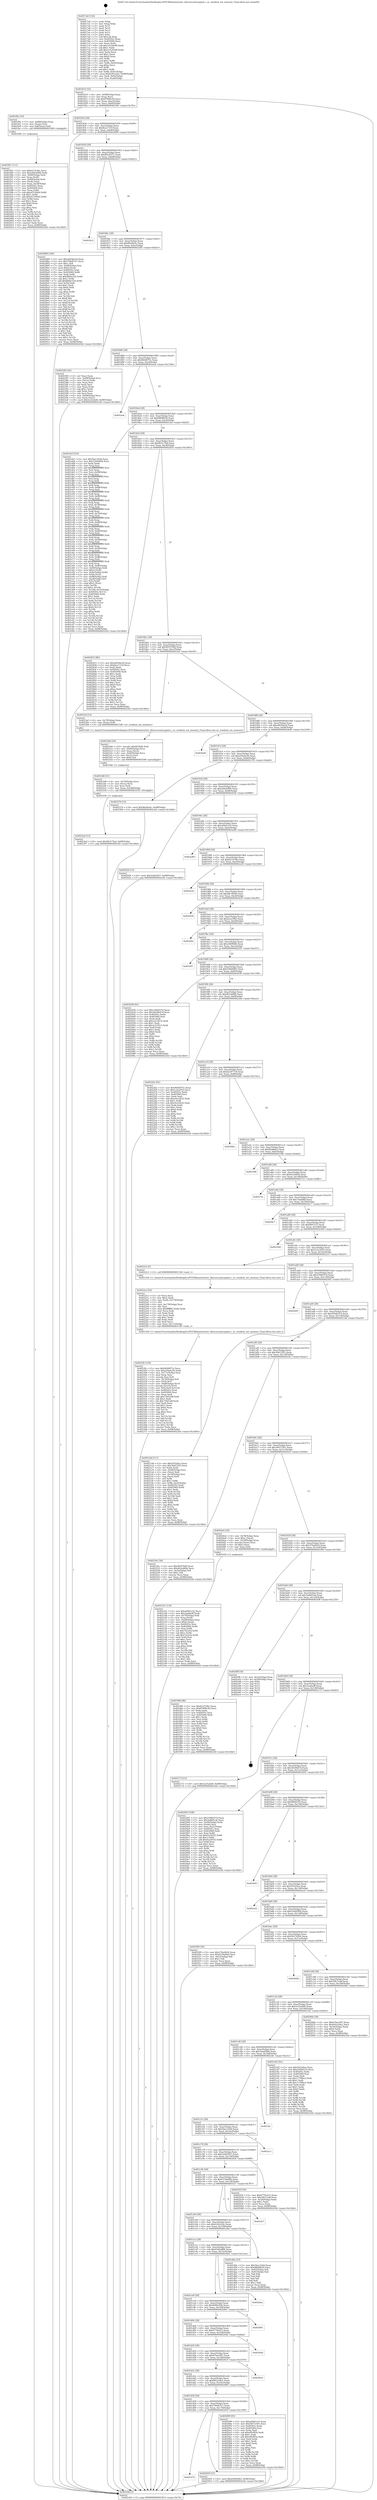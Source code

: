 digraph "0x4017a0" {
  label = "0x4017a0 (/mnt/c/Users/mathe/Desktop/tcc/POCII/binaries/extr_libuvsrcunixcygwin.c_uv_resident_set_memory_Final-ollvm.out::main(0))"
  labelloc = "t"
  node[shape=record]

  Entry [label="",width=0.3,height=0.3,shape=circle,fillcolor=black,style=filled]
  "0x401814" [label="{
     0x401814 [32]\l
     | [instrs]\l
     &nbsp;&nbsp;0x401814 \<+6\>: mov -0x98(%rbp),%eax\l
     &nbsp;&nbsp;0x40181a \<+2\>: mov %eax,%ecx\l
     &nbsp;&nbsp;0x40181c \<+6\>: sub $0x87896c40,%ecx\l
     &nbsp;&nbsp;0x401822 \<+6\>: mov %eax,-0xac(%rbp)\l
     &nbsp;&nbsp;0x401828 \<+6\>: mov %ecx,-0xb0(%rbp)\l
     &nbsp;&nbsp;0x40182e \<+6\>: je 0000000000401f9e \<main+0x7fe\>\l
  }"]
  "0x401f9e" [label="{
     0x401f9e [19]\l
     | [instrs]\l
     &nbsp;&nbsp;0x401f9e \<+7\>: mov -0x88(%rbp),%rax\l
     &nbsp;&nbsp;0x401fa5 \<+3\>: mov (%rax),%rax\l
     &nbsp;&nbsp;0x401fa8 \<+4\>: mov 0x8(%rax),%rdi\l
     &nbsp;&nbsp;0x401fac \<+5\>: call 0000000000401060 \<atoi@plt\>\l
     | [calls]\l
     &nbsp;&nbsp;0x401060 \{1\} (unknown)\l
  }"]
  "0x401834" [label="{
     0x401834 [28]\l
     | [instrs]\l
     &nbsp;&nbsp;0x401834 \<+5\>: jmp 0000000000401839 \<main+0x99\>\l
     &nbsp;&nbsp;0x401839 \<+6\>: mov -0xac(%rbp),%eax\l
     &nbsp;&nbsp;0x40183f \<+5\>: sub $0x8ea1721f,%eax\l
     &nbsp;&nbsp;0x401844 \<+6\>: mov %eax,-0xb4(%rbp)\l
     &nbsp;&nbsp;0x40184a \<+6\>: je 0000000000402889 \<main+0x10e9\>\l
  }"]
  Exit [label="",width=0.3,height=0.3,shape=circle,fillcolor=black,style=filled,peripheries=2]
  "0x402889" [label="{
     0x402889 [160]\l
     | [instrs]\l
     &nbsp;&nbsp;0x402889 \<+5\>: mov $0xa063be5d,%eax\l
     &nbsp;&nbsp;0x40288e \<+5\>: mov $0x794d07a7,%ecx\l
     &nbsp;&nbsp;0x402893 \<+2\>: mov $0x1,%dl\l
     &nbsp;&nbsp;0x402895 \<+7\>: mov -0x90(%rbp),%rsi\l
     &nbsp;&nbsp;0x40289c \<+6\>: movl $0x0,(%rsi)\l
     &nbsp;&nbsp;0x4028a2 \<+7\>: mov 0x40505c,%edi\l
     &nbsp;&nbsp;0x4028a9 \<+8\>: mov 0x405060,%r8d\l
     &nbsp;&nbsp;0x4028b1 \<+3\>: mov %edi,%r9d\l
     &nbsp;&nbsp;0x4028b4 \<+7\>: sub $0x8bbfc524,%r9d\l
     &nbsp;&nbsp;0x4028bb \<+4\>: sub $0x1,%r9d\l
     &nbsp;&nbsp;0x4028bf \<+7\>: add $0x8bbfc524,%r9d\l
     &nbsp;&nbsp;0x4028c6 \<+4\>: imul %r9d,%edi\l
     &nbsp;&nbsp;0x4028ca \<+3\>: and $0x1,%edi\l
     &nbsp;&nbsp;0x4028cd \<+3\>: cmp $0x0,%edi\l
     &nbsp;&nbsp;0x4028d0 \<+4\>: sete %r10b\l
     &nbsp;&nbsp;0x4028d4 \<+4\>: cmp $0xa,%r8d\l
     &nbsp;&nbsp;0x4028d8 \<+4\>: setl %r11b\l
     &nbsp;&nbsp;0x4028dc \<+3\>: mov %r10b,%bl\l
     &nbsp;&nbsp;0x4028df \<+3\>: xor $0xff,%bl\l
     &nbsp;&nbsp;0x4028e2 \<+3\>: mov %r11b,%r14b\l
     &nbsp;&nbsp;0x4028e5 \<+4\>: xor $0xff,%r14b\l
     &nbsp;&nbsp;0x4028e9 \<+3\>: xor $0x1,%dl\l
     &nbsp;&nbsp;0x4028ec \<+3\>: mov %bl,%r15b\l
     &nbsp;&nbsp;0x4028ef \<+4\>: and $0xff,%r15b\l
     &nbsp;&nbsp;0x4028f3 \<+3\>: and %dl,%r10b\l
     &nbsp;&nbsp;0x4028f6 \<+3\>: mov %r14b,%r12b\l
     &nbsp;&nbsp;0x4028f9 \<+4\>: and $0xff,%r12b\l
     &nbsp;&nbsp;0x4028fd \<+3\>: and %dl,%r11b\l
     &nbsp;&nbsp;0x402900 \<+3\>: or %r10b,%r15b\l
     &nbsp;&nbsp;0x402903 \<+3\>: or %r11b,%r12b\l
     &nbsp;&nbsp;0x402906 \<+3\>: xor %r12b,%r15b\l
     &nbsp;&nbsp;0x402909 \<+3\>: or %r14b,%bl\l
     &nbsp;&nbsp;0x40290c \<+3\>: xor $0xff,%bl\l
     &nbsp;&nbsp;0x40290f \<+3\>: or $0x1,%dl\l
     &nbsp;&nbsp;0x402912 \<+2\>: and %dl,%bl\l
     &nbsp;&nbsp;0x402914 \<+3\>: or %bl,%r15b\l
     &nbsp;&nbsp;0x402917 \<+4\>: test $0x1,%r15b\l
     &nbsp;&nbsp;0x40291b \<+3\>: cmovne %ecx,%eax\l
     &nbsp;&nbsp;0x40291e \<+6\>: mov %eax,-0x98(%rbp)\l
     &nbsp;&nbsp;0x402924 \<+5\>: jmp 0000000000402c0d \<main+0x146d\>\l
  }"]
  "0x401850" [label="{
     0x401850 [28]\l
     | [instrs]\l
     &nbsp;&nbsp;0x401850 \<+5\>: jmp 0000000000401855 \<main+0xb5\>\l
     &nbsp;&nbsp;0x401855 \<+6\>: mov -0xac(%rbp),%eax\l
     &nbsp;&nbsp;0x40185b \<+5\>: sub $0x8f2c8371,%eax\l
     &nbsp;&nbsp;0x401860 \<+6\>: mov %eax,-0xb8(%rbp)\l
     &nbsp;&nbsp;0x401866 \<+6\>: je 00000000004024c2 \<main+0xd22\>\l
  }"]
  "0x401d74" [label="{
     0x401d74\l
  }", style=dashed]
  "0x4024c2" [label="{
     0x4024c2\l
  }", style=dashed]
  "0x40186c" [label="{
     0x40186c [28]\l
     | [instrs]\l
     &nbsp;&nbsp;0x40186c \<+5\>: jmp 0000000000401871 \<main+0xd1\>\l
     &nbsp;&nbsp;0x401871 \<+6\>: mov -0xac(%rbp),%eax\l
     &nbsp;&nbsp;0x401877 \<+5\>: sub $0x8fed4e4c,%eax\l
     &nbsp;&nbsp;0x40187c \<+6\>: mov %eax,-0xbc(%rbp)\l
     &nbsp;&nbsp;0x401882 \<+6\>: je 0000000000402385 \<main+0xbe5\>\l
  }"]
  "0x402929" [label="{
     0x402929 [15]\l
     | [instrs]\l
     &nbsp;&nbsp;0x402929 \<+10\>: movl $0xd3064083,-0x98(%rbp)\l
     &nbsp;&nbsp;0x402933 \<+5\>: jmp 0000000000402c0d \<main+0x146d\>\l
  }"]
  "0x402385" [label="{
     0x402385 [42]\l
     | [instrs]\l
     &nbsp;&nbsp;0x402385 \<+2\>: xor %eax,%eax\l
     &nbsp;&nbsp;0x402387 \<+4\>: mov -0x68(%rbp),%rcx\l
     &nbsp;&nbsp;0x40238b \<+2\>: mov (%rcx),%edx\l
     &nbsp;&nbsp;0x40238d \<+2\>: mov %eax,%esi\l
     &nbsp;&nbsp;0x40238f \<+2\>: sub %edx,%esi\l
     &nbsp;&nbsp;0x402391 \<+2\>: mov %eax,%edx\l
     &nbsp;&nbsp;0x402393 \<+3\>: sub $0x1,%edx\l
     &nbsp;&nbsp;0x402396 \<+2\>: add %edx,%esi\l
     &nbsp;&nbsp;0x402398 \<+2\>: sub %esi,%eax\l
     &nbsp;&nbsp;0x40239a \<+4\>: mov -0x68(%rbp),%rcx\l
     &nbsp;&nbsp;0x40239e \<+2\>: mov %eax,(%rcx)\l
     &nbsp;&nbsp;0x4023a0 \<+10\>: movl $0x5a35a4d9,-0x98(%rbp)\l
     &nbsp;&nbsp;0x4023aa \<+5\>: jmp 0000000000402c0d \<main+0x146d\>\l
  }"]
  "0x401888" [label="{
     0x401888 [28]\l
     | [instrs]\l
     &nbsp;&nbsp;0x401888 \<+5\>: jmp 000000000040188d \<main+0xed\>\l
     &nbsp;&nbsp;0x40188d \<+6\>: mov -0xac(%rbp),%eax\l
     &nbsp;&nbsp;0x401893 \<+5\>: sub $0x960d975c,%eax\l
     &nbsp;&nbsp;0x401898 \<+6\>: mov %eax,-0xc0(%rbp)\l
     &nbsp;&nbsp;0x40189e \<+6\>: je 0000000000402aeb \<main+0x134b\>\l
  }"]
  "0x4023ed" [label="{
     0x4023ed [15]\l
     | [instrs]\l
     &nbsp;&nbsp;0x4023ed \<+10\>: movl $0x9b317fad,-0x98(%rbp)\l
     &nbsp;&nbsp;0x4023f7 \<+5\>: jmp 0000000000402c0d \<main+0x146d\>\l
  }"]
  "0x402aeb" [label="{
     0x402aeb\l
  }", style=dashed]
  "0x4018a4" [label="{
     0x4018a4 [28]\l
     | [instrs]\l
     &nbsp;&nbsp;0x4018a4 \<+5\>: jmp 00000000004018a9 \<main+0x109\>\l
     &nbsp;&nbsp;0x4018a9 \<+6\>: mov -0xac(%rbp),%eax\l
     &nbsp;&nbsp;0x4018af \<+5\>: sub $0x98b8f620,%eax\l
     &nbsp;&nbsp;0x4018b4 \<+6\>: mov %eax,-0xc4(%rbp)\l
     &nbsp;&nbsp;0x4018ba \<+6\>: je 0000000000401dcf \<main+0x62f\>\l
  }"]
  "0x4023d8" [label="{
     0x4023d8 [21]\l
     | [instrs]\l
     &nbsp;&nbsp;0x4023d8 \<+4\>: mov -0x70(%rbp),%rcx\l
     &nbsp;&nbsp;0x4023dc \<+3\>: mov (%rcx),%rcx\l
     &nbsp;&nbsp;0x4023df \<+3\>: mov %rcx,%rdi\l
     &nbsp;&nbsp;0x4023e2 \<+6\>: mov %eax,-0x180(%rbp)\l
     &nbsp;&nbsp;0x4023e8 \<+5\>: call 0000000000401030 \<free@plt\>\l
     | [calls]\l
     &nbsp;&nbsp;0x401030 \{1\} (unknown)\l
  }"]
  "0x401dcf" [label="{
     0x401dcf [314]\l
     | [instrs]\l
     &nbsp;&nbsp;0x401dcf \<+5\>: mov $0x5bec324d,%eax\l
     &nbsp;&nbsp;0x401dd4 \<+5\>: mov $0x524d5894,%ecx\l
     &nbsp;&nbsp;0x401dd9 \<+2\>: xor %edx,%edx\l
     &nbsp;&nbsp;0x401ddb \<+3\>: mov %rsp,%rsi\l
     &nbsp;&nbsp;0x401dde \<+4\>: add $0xfffffffffffffff0,%rsi\l
     &nbsp;&nbsp;0x401de2 \<+3\>: mov %rsi,%rsp\l
     &nbsp;&nbsp;0x401de5 \<+7\>: mov %rsi,-0x90(%rbp)\l
     &nbsp;&nbsp;0x401dec \<+3\>: mov %rsp,%rsi\l
     &nbsp;&nbsp;0x401def \<+4\>: add $0xfffffffffffffff0,%rsi\l
     &nbsp;&nbsp;0x401df3 \<+3\>: mov %rsi,%rsp\l
     &nbsp;&nbsp;0x401df6 \<+3\>: mov %rsp,%rdi\l
     &nbsp;&nbsp;0x401df9 \<+4\>: add $0xfffffffffffffff0,%rdi\l
     &nbsp;&nbsp;0x401dfd \<+3\>: mov %rdi,%rsp\l
     &nbsp;&nbsp;0x401e00 \<+7\>: mov %rdi,-0x88(%rbp)\l
     &nbsp;&nbsp;0x401e07 \<+3\>: mov %rsp,%rdi\l
     &nbsp;&nbsp;0x401e0a \<+4\>: add $0xfffffffffffffff0,%rdi\l
     &nbsp;&nbsp;0x401e0e \<+3\>: mov %rdi,%rsp\l
     &nbsp;&nbsp;0x401e11 \<+4\>: mov %rdi,-0x80(%rbp)\l
     &nbsp;&nbsp;0x401e15 \<+3\>: mov %rsp,%rdi\l
     &nbsp;&nbsp;0x401e18 \<+4\>: add $0xfffffffffffffff0,%rdi\l
     &nbsp;&nbsp;0x401e1c \<+3\>: mov %rdi,%rsp\l
     &nbsp;&nbsp;0x401e1f \<+4\>: mov %rdi,-0x78(%rbp)\l
     &nbsp;&nbsp;0x401e23 \<+3\>: mov %rsp,%rdi\l
     &nbsp;&nbsp;0x401e26 \<+4\>: add $0xfffffffffffffff0,%rdi\l
     &nbsp;&nbsp;0x401e2a \<+3\>: mov %rdi,%rsp\l
     &nbsp;&nbsp;0x401e2d \<+4\>: mov %rdi,-0x70(%rbp)\l
     &nbsp;&nbsp;0x401e31 \<+3\>: mov %rsp,%rdi\l
     &nbsp;&nbsp;0x401e34 \<+4\>: add $0xfffffffffffffff0,%rdi\l
     &nbsp;&nbsp;0x401e38 \<+3\>: mov %rdi,%rsp\l
     &nbsp;&nbsp;0x401e3b \<+4\>: mov %rdi,-0x68(%rbp)\l
     &nbsp;&nbsp;0x401e3f \<+3\>: mov %rsp,%rdi\l
     &nbsp;&nbsp;0x401e42 \<+4\>: add $0xfffffffffffffff0,%rdi\l
     &nbsp;&nbsp;0x401e46 \<+3\>: mov %rdi,%rsp\l
     &nbsp;&nbsp;0x401e49 \<+4\>: mov %rdi,-0x60(%rbp)\l
     &nbsp;&nbsp;0x401e4d \<+3\>: mov %rsp,%rdi\l
     &nbsp;&nbsp;0x401e50 \<+4\>: add $0xfffffffffffffff0,%rdi\l
     &nbsp;&nbsp;0x401e54 \<+3\>: mov %rdi,%rsp\l
     &nbsp;&nbsp;0x401e57 \<+4\>: mov %rdi,-0x58(%rbp)\l
     &nbsp;&nbsp;0x401e5b \<+3\>: mov %rsp,%rdi\l
     &nbsp;&nbsp;0x401e5e \<+4\>: add $0xfffffffffffffff0,%rdi\l
     &nbsp;&nbsp;0x401e62 \<+3\>: mov %rdi,%rsp\l
     &nbsp;&nbsp;0x401e65 \<+4\>: mov %rdi,-0x50(%rbp)\l
     &nbsp;&nbsp;0x401e69 \<+3\>: mov %rsp,%rdi\l
     &nbsp;&nbsp;0x401e6c \<+4\>: add $0xfffffffffffffff0,%rdi\l
     &nbsp;&nbsp;0x401e70 \<+3\>: mov %rdi,%rsp\l
     &nbsp;&nbsp;0x401e73 \<+4\>: mov %rdi,-0x48(%rbp)\l
     &nbsp;&nbsp;0x401e77 \<+3\>: mov %rsp,%rdi\l
     &nbsp;&nbsp;0x401e7a \<+4\>: add $0xfffffffffffffff0,%rdi\l
     &nbsp;&nbsp;0x401e7e \<+3\>: mov %rdi,%rsp\l
     &nbsp;&nbsp;0x401e81 \<+4\>: mov %rdi,-0x40(%rbp)\l
     &nbsp;&nbsp;0x401e85 \<+7\>: mov -0x90(%rbp),%rdi\l
     &nbsp;&nbsp;0x401e8c \<+6\>: movl $0x0,(%rdi)\l
     &nbsp;&nbsp;0x401e92 \<+7\>: mov -0x9c(%rbp),%r8d\l
     &nbsp;&nbsp;0x401e99 \<+3\>: mov %r8d,(%rsi)\l
     &nbsp;&nbsp;0x401e9c \<+7\>: mov -0x88(%rbp),%rdi\l
     &nbsp;&nbsp;0x401ea3 \<+7\>: mov -0xa8(%rbp),%r9\l
     &nbsp;&nbsp;0x401eaa \<+3\>: mov %r9,(%rdi)\l
     &nbsp;&nbsp;0x401ead \<+3\>: cmpl $0x2,(%rsi)\l
     &nbsp;&nbsp;0x401eb0 \<+4\>: setne %r10b\l
     &nbsp;&nbsp;0x401eb4 \<+4\>: and $0x1,%r10b\l
     &nbsp;&nbsp;0x401eb8 \<+4\>: mov %r10b,-0x35(%rbp)\l
     &nbsp;&nbsp;0x401ebc \<+8\>: mov 0x40505c,%r11d\l
     &nbsp;&nbsp;0x401ec4 \<+7\>: mov 0x405060,%ebx\l
     &nbsp;&nbsp;0x401ecb \<+3\>: sub $0x1,%edx\l
     &nbsp;&nbsp;0x401ece \<+3\>: mov %r11d,%r14d\l
     &nbsp;&nbsp;0x401ed1 \<+3\>: add %edx,%r14d\l
     &nbsp;&nbsp;0x401ed4 \<+4\>: imul %r14d,%r11d\l
     &nbsp;&nbsp;0x401ed8 \<+4\>: and $0x1,%r11d\l
     &nbsp;&nbsp;0x401edc \<+4\>: cmp $0x0,%r11d\l
     &nbsp;&nbsp;0x401ee0 \<+4\>: sete %r10b\l
     &nbsp;&nbsp;0x401ee4 \<+3\>: cmp $0xa,%ebx\l
     &nbsp;&nbsp;0x401ee7 \<+4\>: setl %r15b\l
     &nbsp;&nbsp;0x401eeb \<+3\>: mov %r10b,%r12b\l
     &nbsp;&nbsp;0x401eee \<+3\>: and %r15b,%r12b\l
     &nbsp;&nbsp;0x401ef1 \<+3\>: xor %r15b,%r10b\l
     &nbsp;&nbsp;0x401ef4 \<+3\>: or %r10b,%r12b\l
     &nbsp;&nbsp;0x401ef7 \<+4\>: test $0x1,%r12b\l
     &nbsp;&nbsp;0x401efb \<+3\>: cmovne %ecx,%eax\l
     &nbsp;&nbsp;0x401efe \<+6\>: mov %eax,-0x98(%rbp)\l
     &nbsp;&nbsp;0x401f04 \<+5\>: jmp 0000000000402c0d \<main+0x146d\>\l
  }"]
  "0x4018c0" [label="{
     0x4018c0 [28]\l
     | [instrs]\l
     &nbsp;&nbsp;0x4018c0 \<+5\>: jmp 00000000004018c5 \<main+0x125\>\l
     &nbsp;&nbsp;0x4018c5 \<+6\>: mov -0xac(%rbp),%eax\l
     &nbsp;&nbsp;0x4018cb \<+5\>: sub $0x9b317fad,%eax\l
     &nbsp;&nbsp;0x4018d0 \<+6\>: mov %eax,-0xc8(%rbp)\l
     &nbsp;&nbsp;0x4018d6 \<+6\>: je 0000000000402833 \<main+0x1093\>\l
  }"]
  "0x4023bb" [label="{
     0x4023bb [29]\l
     | [instrs]\l
     &nbsp;&nbsp;0x4023bb \<+10\>: movabs $0x4030d6,%rdi\l
     &nbsp;&nbsp;0x4023c5 \<+4\>: mov -0x60(%rbp),%rcx\l
     &nbsp;&nbsp;0x4023c9 \<+2\>: mov %eax,(%rcx)\l
     &nbsp;&nbsp;0x4023cb \<+4\>: mov -0x60(%rbp),%rcx\l
     &nbsp;&nbsp;0x4023cf \<+2\>: mov (%rcx),%esi\l
     &nbsp;&nbsp;0x4023d1 \<+2\>: mov $0x0,%al\l
     &nbsp;&nbsp;0x4023d3 \<+5\>: call 0000000000401040 \<printf@plt\>\l
     | [calls]\l
     &nbsp;&nbsp;0x401040 \{1\} (unknown)\l
  }"]
  "0x402833" [label="{
     0x402833 [86]\l
     | [instrs]\l
     &nbsp;&nbsp;0x402833 \<+5\>: mov $0xa063be5d,%eax\l
     &nbsp;&nbsp;0x402838 \<+5\>: mov $0x8ea1721f,%ecx\l
     &nbsp;&nbsp;0x40283d \<+2\>: xor %edx,%edx\l
     &nbsp;&nbsp;0x40283f \<+7\>: mov 0x40505c,%esi\l
     &nbsp;&nbsp;0x402846 \<+7\>: mov 0x405060,%edi\l
     &nbsp;&nbsp;0x40284d \<+3\>: sub $0x1,%edx\l
     &nbsp;&nbsp;0x402850 \<+3\>: mov %esi,%r8d\l
     &nbsp;&nbsp;0x402853 \<+3\>: add %edx,%r8d\l
     &nbsp;&nbsp;0x402856 \<+4\>: imul %r8d,%esi\l
     &nbsp;&nbsp;0x40285a \<+3\>: and $0x1,%esi\l
     &nbsp;&nbsp;0x40285d \<+3\>: cmp $0x0,%esi\l
     &nbsp;&nbsp;0x402860 \<+4\>: sete %r9b\l
     &nbsp;&nbsp;0x402864 \<+3\>: cmp $0xa,%edi\l
     &nbsp;&nbsp;0x402867 \<+4\>: setl %r10b\l
     &nbsp;&nbsp;0x40286b \<+3\>: mov %r9b,%r11b\l
     &nbsp;&nbsp;0x40286e \<+3\>: and %r10b,%r11b\l
     &nbsp;&nbsp;0x402871 \<+3\>: xor %r10b,%r9b\l
     &nbsp;&nbsp;0x402874 \<+3\>: or %r9b,%r11b\l
     &nbsp;&nbsp;0x402877 \<+4\>: test $0x1,%r11b\l
     &nbsp;&nbsp;0x40287b \<+3\>: cmovne %ecx,%eax\l
     &nbsp;&nbsp;0x40287e \<+6\>: mov %eax,-0x98(%rbp)\l
     &nbsp;&nbsp;0x402884 \<+5\>: jmp 0000000000402c0d \<main+0x146d\>\l
  }"]
  "0x4018dc" [label="{
     0x4018dc [28]\l
     | [instrs]\l
     &nbsp;&nbsp;0x4018dc \<+5\>: jmp 00000000004018e1 \<main+0x141\>\l
     &nbsp;&nbsp;0x4018e1 \<+6\>: mov -0xac(%rbp),%eax\l
     &nbsp;&nbsp;0x4018e7 \<+5\>: sub $0x9f3976d9,%eax\l
     &nbsp;&nbsp;0x4018ec \<+6\>: mov %eax,-0xcc(%rbp)\l
     &nbsp;&nbsp;0x4018f2 \<+6\>: je 00000000004023af \<main+0xc0f\>\l
  }"]
  "0x4022fe" [label="{
     0x4022fe [120]\l
     | [instrs]\l
     &nbsp;&nbsp;0x4022fe \<+5\>: mov $0x960d975c,%ecx\l
     &nbsp;&nbsp;0x402303 \<+5\>: mov $0xa29a4a36,%edx\l
     &nbsp;&nbsp;0x402308 \<+6\>: mov -0x17c(%rbp),%esi\l
     &nbsp;&nbsp;0x40230e \<+3\>: imul %eax,%esi\l
     &nbsp;&nbsp;0x402311 \<+3\>: movslq %esi,%r8\l
     &nbsp;&nbsp;0x402314 \<+4\>: mov -0x70(%rbp),%r9\l
     &nbsp;&nbsp;0x402318 \<+3\>: mov (%r9),%r9\l
     &nbsp;&nbsp;0x40231b \<+4\>: mov -0x68(%rbp),%r10\l
     &nbsp;&nbsp;0x40231f \<+3\>: movslq (%r10),%r10\l
     &nbsp;&nbsp;0x402322 \<+4\>: mov %r8,(%r9,%r10,8)\l
     &nbsp;&nbsp;0x402326 \<+7\>: mov 0x40505c,%eax\l
     &nbsp;&nbsp;0x40232d \<+7\>: mov 0x405060,%esi\l
     &nbsp;&nbsp;0x402334 \<+2\>: mov %eax,%edi\l
     &nbsp;&nbsp;0x402336 \<+6\>: add $0x73bf1a8f,%edi\l
     &nbsp;&nbsp;0x40233c \<+3\>: sub $0x1,%edi\l
     &nbsp;&nbsp;0x40233f \<+6\>: sub $0x73bf1a8f,%edi\l
     &nbsp;&nbsp;0x402345 \<+3\>: imul %edi,%eax\l
     &nbsp;&nbsp;0x402348 \<+3\>: and $0x1,%eax\l
     &nbsp;&nbsp;0x40234b \<+3\>: cmp $0x0,%eax\l
     &nbsp;&nbsp;0x40234e \<+4\>: sete %r11b\l
     &nbsp;&nbsp;0x402352 \<+3\>: cmp $0xa,%esi\l
     &nbsp;&nbsp;0x402355 \<+3\>: setl %bl\l
     &nbsp;&nbsp;0x402358 \<+3\>: mov %r11b,%r14b\l
     &nbsp;&nbsp;0x40235b \<+3\>: and %bl,%r14b\l
     &nbsp;&nbsp;0x40235e \<+3\>: xor %bl,%r11b\l
     &nbsp;&nbsp;0x402361 \<+3\>: or %r11b,%r14b\l
     &nbsp;&nbsp;0x402364 \<+4\>: test $0x1,%r14b\l
     &nbsp;&nbsp;0x402368 \<+3\>: cmovne %edx,%ecx\l
     &nbsp;&nbsp;0x40236b \<+6\>: mov %ecx,-0x98(%rbp)\l
     &nbsp;&nbsp;0x402371 \<+5\>: jmp 0000000000402c0d \<main+0x146d\>\l
  }"]
  "0x4023af" [label="{
     0x4023af [12]\l
     | [instrs]\l
     &nbsp;&nbsp;0x4023af \<+4\>: mov -0x70(%rbp),%rax\l
     &nbsp;&nbsp;0x4023b3 \<+3\>: mov (%rax),%rdi\l
     &nbsp;&nbsp;0x4023b6 \<+5\>: call 00000000004015d0 \<uv_resident_set_memory\>\l
     | [calls]\l
     &nbsp;&nbsp;0x4015d0 \{1\} (/mnt/c/Users/mathe/Desktop/tcc/POCII/binaries/extr_libuvsrcunixcygwin.c_uv_resident_set_memory_Final-ollvm.out::uv_resident_set_memory)\l
  }"]
  "0x4018f8" [label="{
     0x4018f8 [28]\l
     | [instrs]\l
     &nbsp;&nbsp;0x4018f8 \<+5\>: jmp 00000000004018fd \<main+0x15d\>\l
     &nbsp;&nbsp;0x4018fd \<+6\>: mov -0xac(%rbp),%eax\l
     &nbsp;&nbsp;0x401903 \<+5\>: sub $0xa063be5d,%eax\l
     &nbsp;&nbsp;0x401908 \<+6\>: mov %eax,-0xd0(%rbp)\l
     &nbsp;&nbsp;0x40190e \<+6\>: je 0000000000402bd9 \<main+0x1439\>\l
  }"]
  "0x4022ca" [label="{
     0x4022ca [52]\l
     | [instrs]\l
     &nbsp;&nbsp;0x4022ca \<+2\>: xor %ecx,%ecx\l
     &nbsp;&nbsp;0x4022cc \<+5\>: mov $0x2,%edx\l
     &nbsp;&nbsp;0x4022d1 \<+6\>: mov %edx,-0x178(%rbp)\l
     &nbsp;&nbsp;0x4022d7 \<+1\>: cltd\l
     &nbsp;&nbsp;0x4022d8 \<+6\>: mov -0x178(%rbp),%esi\l
     &nbsp;&nbsp;0x4022de \<+2\>: idiv %esi\l
     &nbsp;&nbsp;0x4022e0 \<+6\>: imul $0xfffffffe,%edx,%edx\l
     &nbsp;&nbsp;0x4022e6 \<+2\>: mov %ecx,%edi\l
     &nbsp;&nbsp;0x4022e8 \<+2\>: sub %edx,%edi\l
     &nbsp;&nbsp;0x4022ea \<+2\>: mov %ecx,%edx\l
     &nbsp;&nbsp;0x4022ec \<+3\>: sub $0x1,%edx\l
     &nbsp;&nbsp;0x4022ef \<+2\>: add %edx,%edi\l
     &nbsp;&nbsp;0x4022f1 \<+2\>: sub %edi,%ecx\l
     &nbsp;&nbsp;0x4022f3 \<+6\>: mov %ecx,-0x17c(%rbp)\l
     &nbsp;&nbsp;0x4022f9 \<+5\>: call 0000000000401160 \<next_i\>\l
     | [calls]\l
     &nbsp;&nbsp;0x401160 \{1\} (/mnt/c/Users/mathe/Desktop/tcc/POCII/binaries/extr_libuvsrcunixcygwin.c_uv_resident_set_memory_Final-ollvm.out::next_i)\l
  }"]
  "0x402bd9" [label="{
     0x402bd9\l
  }", style=dashed]
  "0x401914" [label="{
     0x401914 [28]\l
     | [instrs]\l
     &nbsp;&nbsp;0x401914 \<+5\>: jmp 0000000000401919 \<main+0x179\>\l
     &nbsp;&nbsp;0x401919 \<+6\>: mov -0xac(%rbp),%eax\l
     &nbsp;&nbsp;0x40191f \<+5\>: sub $0xa29a4a36,%eax\l
     &nbsp;&nbsp;0x401924 \<+6\>: mov %eax,-0xd4(%rbp)\l
     &nbsp;&nbsp;0x40192a \<+6\>: je 0000000000402376 \<main+0xbd6\>\l
  }"]
  "0x402101" [label="{
     0x402101 [114]\l
     | [instrs]\l
     &nbsp;&nbsp;0x402101 \<+5\>: mov $0xa69d1e33,%ecx\l
     &nbsp;&nbsp;0x402106 \<+5\>: mov $0x3aa8aeff,%edx\l
     &nbsp;&nbsp;0x40210b \<+4\>: mov -0x70(%rbp),%rdi\l
     &nbsp;&nbsp;0x40210f \<+3\>: mov %rax,(%rdi)\l
     &nbsp;&nbsp;0x402112 \<+4\>: mov -0x68(%rbp),%rax\l
     &nbsp;&nbsp;0x402116 \<+6\>: movl $0x0,(%rax)\l
     &nbsp;&nbsp;0x40211c \<+7\>: mov 0x40505c,%esi\l
     &nbsp;&nbsp;0x402123 \<+8\>: mov 0x405060,%r8d\l
     &nbsp;&nbsp;0x40212b \<+3\>: mov %esi,%r9d\l
     &nbsp;&nbsp;0x40212e \<+7\>: sub $0x742a54,%r9d\l
     &nbsp;&nbsp;0x402135 \<+4\>: sub $0x1,%r9d\l
     &nbsp;&nbsp;0x402139 \<+7\>: add $0x742a54,%r9d\l
     &nbsp;&nbsp;0x402140 \<+4\>: imul %r9d,%esi\l
     &nbsp;&nbsp;0x402144 \<+3\>: and $0x1,%esi\l
     &nbsp;&nbsp;0x402147 \<+3\>: cmp $0x0,%esi\l
     &nbsp;&nbsp;0x40214a \<+4\>: sete %r10b\l
     &nbsp;&nbsp;0x40214e \<+4\>: cmp $0xa,%r8d\l
     &nbsp;&nbsp;0x402152 \<+4\>: setl %r11b\l
     &nbsp;&nbsp;0x402156 \<+3\>: mov %r10b,%bl\l
     &nbsp;&nbsp;0x402159 \<+3\>: and %r11b,%bl\l
     &nbsp;&nbsp;0x40215c \<+3\>: xor %r11b,%r10b\l
     &nbsp;&nbsp;0x40215f \<+3\>: or %r10b,%bl\l
     &nbsp;&nbsp;0x402162 \<+3\>: test $0x1,%bl\l
     &nbsp;&nbsp;0x402165 \<+3\>: cmovne %edx,%ecx\l
     &nbsp;&nbsp;0x402168 \<+6\>: mov %ecx,-0x98(%rbp)\l
     &nbsp;&nbsp;0x40216e \<+5\>: jmp 0000000000402c0d \<main+0x146d\>\l
  }"]
  "0x402376" [label="{
     0x402376 [15]\l
     | [instrs]\l
     &nbsp;&nbsp;0x402376 \<+10\>: movl $0x8fed4e4c,-0x98(%rbp)\l
     &nbsp;&nbsp;0x402380 \<+5\>: jmp 0000000000402c0d \<main+0x146d\>\l
  }"]
  "0x401930" [label="{
     0x401930 [28]\l
     | [instrs]\l
     &nbsp;&nbsp;0x401930 \<+5\>: jmp 0000000000401935 \<main+0x195\>\l
     &nbsp;&nbsp;0x401935 \<+6\>: mov -0xac(%rbp),%eax\l
     &nbsp;&nbsp;0x40193b \<+5\>: sub $0xa49e0d94,%eax\l
     &nbsp;&nbsp;0x401940 \<+6\>: mov %eax,-0xd8(%rbp)\l
     &nbsp;&nbsp;0x401946 \<+6\>: je 0000000000402020 \<main+0x880\>\l
  }"]
  "0x401d58" [label="{
     0x401d58 [28]\l
     | [instrs]\l
     &nbsp;&nbsp;0x401d58 \<+5\>: jmp 0000000000401d5d \<main+0x5bd\>\l
     &nbsp;&nbsp;0x401d5d \<+6\>: mov -0xac(%rbp),%eax\l
     &nbsp;&nbsp;0x401d63 \<+5\>: sub $0x794d07a7,%eax\l
     &nbsp;&nbsp;0x401d68 \<+6\>: mov %eax,-0x170(%rbp)\l
     &nbsp;&nbsp;0x401d6e \<+6\>: je 0000000000402929 \<main+0x1189\>\l
  }"]
  "0x402020" [label="{
     0x402020 [15]\l
     | [instrs]\l
     &nbsp;&nbsp;0x402020 \<+10\>: movl $0x5edb3927,-0x98(%rbp)\l
     &nbsp;&nbsp;0x40202a \<+5\>: jmp 0000000000402c0d \<main+0x146d\>\l
  }"]
  "0x40194c" [label="{
     0x40194c [28]\l
     | [instrs]\l
     &nbsp;&nbsp;0x40194c \<+5\>: jmp 0000000000401951 \<main+0x1b1\>\l
     &nbsp;&nbsp;0x401951 \<+6\>: mov -0xac(%rbp),%eax\l
     &nbsp;&nbsp;0x401957 \<+5\>: sub $0xa69d1e33,%eax\l
     &nbsp;&nbsp;0x40195c \<+6\>: mov %eax,-0xdc(%rbp)\l
     &nbsp;&nbsp;0x401962 \<+6\>: je 0000000000402a89 \<main+0x12e9\>\l
  }"]
  "0x402089" [label="{
     0x402089 [91]\l
     | [instrs]\l
     &nbsp;&nbsp;0x402089 \<+5\>: mov $0xa69d1e33,%eax\l
     &nbsp;&nbsp;0x40208e \<+5\>: mov $0x36072301,%ecx\l
     &nbsp;&nbsp;0x402093 \<+7\>: mov 0x40505c,%edx\l
     &nbsp;&nbsp;0x40209a \<+7\>: mov 0x405060,%esi\l
     &nbsp;&nbsp;0x4020a1 \<+2\>: mov %edx,%edi\l
     &nbsp;&nbsp;0x4020a3 \<+6\>: sub $0xef0cf83a,%edi\l
     &nbsp;&nbsp;0x4020a9 \<+3\>: sub $0x1,%edi\l
     &nbsp;&nbsp;0x4020ac \<+6\>: add $0xef0cf83a,%edi\l
     &nbsp;&nbsp;0x4020b2 \<+3\>: imul %edi,%edx\l
     &nbsp;&nbsp;0x4020b5 \<+3\>: and $0x1,%edx\l
     &nbsp;&nbsp;0x4020b8 \<+3\>: cmp $0x0,%edx\l
     &nbsp;&nbsp;0x4020bb \<+4\>: sete %r8b\l
     &nbsp;&nbsp;0x4020bf \<+3\>: cmp $0xa,%esi\l
     &nbsp;&nbsp;0x4020c2 \<+4\>: setl %r9b\l
     &nbsp;&nbsp;0x4020c6 \<+3\>: mov %r8b,%r10b\l
     &nbsp;&nbsp;0x4020c9 \<+3\>: and %r9b,%r10b\l
     &nbsp;&nbsp;0x4020cc \<+3\>: xor %r9b,%r8b\l
     &nbsp;&nbsp;0x4020cf \<+3\>: or %r8b,%r10b\l
     &nbsp;&nbsp;0x4020d2 \<+4\>: test $0x1,%r10b\l
     &nbsp;&nbsp;0x4020d6 \<+3\>: cmovne %ecx,%eax\l
     &nbsp;&nbsp;0x4020d9 \<+6\>: mov %eax,-0x98(%rbp)\l
     &nbsp;&nbsp;0x4020df \<+5\>: jmp 0000000000402c0d \<main+0x146d\>\l
  }"]
  "0x402a89" [label="{
     0x402a89\l
  }", style=dashed]
  "0x401968" [label="{
     0x401968 [28]\l
     | [instrs]\l
     &nbsp;&nbsp;0x401968 \<+5\>: jmp 000000000040196d \<main+0x1cd\>\l
     &nbsp;&nbsp;0x40196d \<+6\>: mov -0xac(%rbp),%eax\l
     &nbsp;&nbsp;0x401973 \<+5\>: sub $0xb21f14bc,%eax\l
     &nbsp;&nbsp;0x401978 \<+6\>: mov %eax,-0xe0(%rbp)\l
     &nbsp;&nbsp;0x40197e \<+6\>: je 0000000000402a56 \<main+0x12b6\>\l
  }"]
  "0x401d3c" [label="{
     0x401d3c [28]\l
     | [instrs]\l
     &nbsp;&nbsp;0x401d3c \<+5\>: jmp 0000000000401d41 \<main+0x5a1\>\l
     &nbsp;&nbsp;0x401d41 \<+6\>: mov -0xac(%rbp),%eax\l
     &nbsp;&nbsp;0x401d47 \<+5\>: sub $0x692a34a1,%eax\l
     &nbsp;&nbsp;0x401d4c \<+6\>: mov %eax,-0x16c(%rbp)\l
     &nbsp;&nbsp;0x401d52 \<+6\>: je 0000000000402089 \<main+0x8e9\>\l
  }"]
  "0x402a56" [label="{
     0x402a56\l
  }", style=dashed]
  "0x401984" [label="{
     0x401984 [28]\l
     | [instrs]\l
     &nbsp;&nbsp;0x401984 \<+5\>: jmp 0000000000401989 \<main+0x1e9\>\l
     &nbsp;&nbsp;0x401989 \<+6\>: mov -0xac(%rbp),%eax\l
     &nbsp;&nbsp;0x40198f \<+5\>: sub $0xb8c3f944,%eax\l
     &nbsp;&nbsp;0x401994 \<+6\>: mov %eax,-0xe4(%rbp)\l
     &nbsp;&nbsp;0x40199a \<+6\>: je 0000000000402439 \<main+0xc99\>\l
  }"]
  "0x402810" [label="{
     0x402810\l
  }", style=dashed]
  "0x402439" [label="{
     0x402439\l
  }", style=dashed]
  "0x4019a0" [label="{
     0x4019a0 [28]\l
     | [instrs]\l
     &nbsp;&nbsp;0x4019a0 \<+5\>: jmp 00000000004019a5 \<main+0x205\>\l
     &nbsp;&nbsp;0x4019a5 \<+6\>: mov -0xac(%rbp),%eax\l
     &nbsp;&nbsp;0x4019ab \<+5\>: sub $0xbeac5fb2,%eax\l
     &nbsp;&nbsp;0x4019b0 \<+6\>: mov %eax,-0xe8(%rbp)\l
     &nbsp;&nbsp;0x4019b6 \<+6\>: je 000000000040264c \<main+0xeac\>\l
  }"]
  "0x401d20" [label="{
     0x401d20 [28]\l
     | [instrs]\l
     &nbsp;&nbsp;0x401d20 \<+5\>: jmp 0000000000401d25 \<main+0x585\>\l
     &nbsp;&nbsp;0x401d25 \<+6\>: mov -0xac(%rbp),%eax\l
     &nbsp;&nbsp;0x401d2b \<+5\>: sub $0x67bec9d7,%eax\l
     &nbsp;&nbsp;0x401d30 \<+6\>: mov %eax,-0x168(%rbp)\l
     &nbsp;&nbsp;0x401d36 \<+6\>: je 0000000000402810 \<main+0x1070\>\l
  }"]
  "0x40264c" [label="{
     0x40264c\l
  }", style=dashed]
  "0x4019bc" [label="{
     0x4019bc [28]\l
     | [instrs]\l
     &nbsp;&nbsp;0x4019bc \<+5\>: jmp 00000000004019c1 \<main+0x221\>\l
     &nbsp;&nbsp;0x4019c1 \<+6\>: mov -0xac(%rbp),%eax\l
     &nbsp;&nbsp;0x4019c7 \<+5\>: sub $0xcd4f9646,%eax\l
     &nbsp;&nbsp;0x4019cc \<+6\>: mov %eax,-0xec(%rbp)\l
     &nbsp;&nbsp;0x4019d2 \<+6\>: je 00000000004025f1 \<main+0xe51\>\l
  }"]
  "0x40204d" [label="{
     0x40204d\l
  }", style=dashed]
  "0x4025f1" [label="{
     0x4025f1\l
  }", style=dashed]
  "0x4019d8" [label="{
     0x4019d8 [28]\l
     | [instrs]\l
     &nbsp;&nbsp;0x4019d8 \<+5\>: jmp 00000000004019dd \<main+0x23d\>\l
     &nbsp;&nbsp;0x4019dd \<+6\>: mov -0xac(%rbp),%eax\l
     &nbsp;&nbsp;0x4019e3 \<+5\>: sub $0xd3064083,%eax\l
     &nbsp;&nbsp;0x4019e8 \<+6\>: mov %eax,-0xf0(%rbp)\l
     &nbsp;&nbsp;0x4019ee \<+6\>: je 0000000000402938 \<main+0x1198\>\l
  }"]
  "0x401d04" [label="{
     0x401d04 [28]\l
     | [instrs]\l
     &nbsp;&nbsp;0x401d04 \<+5\>: jmp 0000000000401d09 \<main+0x569\>\l
     &nbsp;&nbsp;0x401d09 \<+6\>: mov -0xac(%rbp),%eax\l
     &nbsp;&nbsp;0x401d0f \<+5\>: sub $0x6770cb15,%eax\l
     &nbsp;&nbsp;0x401d14 \<+6\>: mov %eax,-0x164(%rbp)\l
     &nbsp;&nbsp;0x401d1a \<+6\>: je 000000000040204d \<main+0x8ad\>\l
  }"]
  "0x402938" [label="{
     0x402938 [91]\l
     | [instrs]\l
     &nbsp;&nbsp;0x402938 \<+5\>: mov $0x239b937d,%eax\l
     &nbsp;&nbsp;0x40293d \<+5\>: mov $0x3b59b47d,%ecx\l
     &nbsp;&nbsp;0x402942 \<+7\>: mov 0x40505c,%edx\l
     &nbsp;&nbsp;0x402949 \<+7\>: mov 0x405060,%esi\l
     &nbsp;&nbsp;0x402950 \<+2\>: mov %edx,%edi\l
     &nbsp;&nbsp;0x402952 \<+6\>: add $0xce2105c5,%edi\l
     &nbsp;&nbsp;0x402958 \<+3\>: sub $0x1,%edi\l
     &nbsp;&nbsp;0x40295b \<+6\>: sub $0xce2105c5,%edi\l
     &nbsp;&nbsp;0x402961 \<+3\>: imul %edi,%edx\l
     &nbsp;&nbsp;0x402964 \<+3\>: and $0x1,%edx\l
     &nbsp;&nbsp;0x402967 \<+3\>: cmp $0x0,%edx\l
     &nbsp;&nbsp;0x40296a \<+4\>: sete %r8b\l
     &nbsp;&nbsp;0x40296e \<+3\>: cmp $0xa,%esi\l
     &nbsp;&nbsp;0x402971 \<+4\>: setl %r9b\l
     &nbsp;&nbsp;0x402975 \<+3\>: mov %r8b,%r10b\l
     &nbsp;&nbsp;0x402978 \<+3\>: and %r9b,%r10b\l
     &nbsp;&nbsp;0x40297b \<+3\>: xor %r9b,%r8b\l
     &nbsp;&nbsp;0x40297e \<+3\>: or %r8b,%r10b\l
     &nbsp;&nbsp;0x402981 \<+4\>: test $0x1,%r10b\l
     &nbsp;&nbsp;0x402985 \<+3\>: cmovne %ecx,%eax\l
     &nbsp;&nbsp;0x402988 \<+6\>: mov %eax,-0x98(%rbp)\l
     &nbsp;&nbsp;0x40298e \<+5\>: jmp 0000000000402c0d \<main+0x146d\>\l
  }"]
  "0x4019f4" [label="{
     0x4019f4 [28]\l
     | [instrs]\l
     &nbsp;&nbsp;0x4019f4 \<+5\>: jmp 00000000004019f9 \<main+0x259\>\l
     &nbsp;&nbsp;0x4019f9 \<+6\>: mov -0xac(%rbp),%eax\l
     &nbsp;&nbsp;0x4019ff \<+5\>: sub $0xd62e680b,%eax\l
     &nbsp;&nbsp;0x401a04 \<+6\>: mov %eax,-0xf4(%rbp)\l
     &nbsp;&nbsp;0x401a0a \<+6\>: je 000000000040226a \<main+0xaca\>\l
  }"]
  "0x402801" [label="{
     0x402801\l
  }", style=dashed]
  "0x40226a" [label="{
     0x40226a [91]\l
     | [instrs]\l
     &nbsp;&nbsp;0x40226a \<+5\>: mov $0x960d975c,%eax\l
     &nbsp;&nbsp;0x40226f \<+5\>: mov $0x1a5c2933,%ecx\l
     &nbsp;&nbsp;0x402274 \<+7\>: mov 0x40505c,%edx\l
     &nbsp;&nbsp;0x40227b \<+7\>: mov 0x405060,%esi\l
     &nbsp;&nbsp;0x402282 \<+2\>: mov %edx,%edi\l
     &nbsp;&nbsp;0x402284 \<+6\>: add $0xc6ce2b32,%edi\l
     &nbsp;&nbsp;0x40228a \<+3\>: sub $0x1,%edi\l
     &nbsp;&nbsp;0x40228d \<+6\>: sub $0xc6ce2b32,%edi\l
     &nbsp;&nbsp;0x402293 \<+3\>: imul %edi,%edx\l
     &nbsp;&nbsp;0x402296 \<+3\>: and $0x1,%edx\l
     &nbsp;&nbsp;0x402299 \<+3\>: cmp $0x0,%edx\l
     &nbsp;&nbsp;0x40229c \<+4\>: sete %r8b\l
     &nbsp;&nbsp;0x4022a0 \<+3\>: cmp $0xa,%esi\l
     &nbsp;&nbsp;0x4022a3 \<+4\>: setl %r9b\l
     &nbsp;&nbsp;0x4022a7 \<+3\>: mov %r8b,%r10b\l
     &nbsp;&nbsp;0x4022aa \<+3\>: and %r9b,%r10b\l
     &nbsp;&nbsp;0x4022ad \<+3\>: xor %r9b,%r8b\l
     &nbsp;&nbsp;0x4022b0 \<+3\>: or %r8b,%r10b\l
     &nbsp;&nbsp;0x4022b3 \<+4\>: test $0x1,%r10b\l
     &nbsp;&nbsp;0x4022b7 \<+3\>: cmovne %ecx,%eax\l
     &nbsp;&nbsp;0x4022ba \<+6\>: mov %eax,-0x98(%rbp)\l
     &nbsp;&nbsp;0x4022c0 \<+5\>: jmp 0000000000402c0d \<main+0x146d\>\l
  }"]
  "0x401a10" [label="{
     0x401a10 [28]\l
     | [instrs]\l
     &nbsp;&nbsp;0x401a10 \<+5\>: jmp 0000000000401a15 \<main+0x275\>\l
     &nbsp;&nbsp;0x401a15 \<+6\>: mov -0xac(%rbp),%eax\l
     &nbsp;&nbsp;0x401a1b \<+5\>: sub $0xda597718,%eax\l
     &nbsp;&nbsp;0x401a20 \<+6\>: mov %eax,-0xf8(%rbp)\l
     &nbsp;&nbsp;0x401a26 \<+6\>: je 0000000000402b8c \<main+0x13ec\>\l
  }"]
  "0x401ce8" [label="{
     0x401ce8 [28]\l
     | [instrs]\l
     &nbsp;&nbsp;0x401ce8 \<+5\>: jmp 0000000000401ced \<main+0x54d\>\l
     &nbsp;&nbsp;0x401ced \<+6\>: mov -0xac(%rbp),%eax\l
     &nbsp;&nbsp;0x401cf3 \<+5\>: sub $0x6686c83b,%eax\l
     &nbsp;&nbsp;0x401cf8 \<+6\>: mov %eax,-0x160(%rbp)\l
     &nbsp;&nbsp;0x401cfe \<+6\>: je 0000000000402801 \<main+0x1061\>\l
  }"]
  "0x402b8c" [label="{
     0x402b8c\l
  }", style=dashed]
  "0x401a2c" [label="{
     0x401a2c [28]\l
     | [instrs]\l
     &nbsp;&nbsp;0x401a2c \<+5\>: jmp 0000000000401a31 \<main+0x291\>\l
     &nbsp;&nbsp;0x401a31 \<+6\>: mov -0xac(%rbp),%eax\l
     &nbsp;&nbsp;0x401a37 \<+5\>: sub $0xf0adb8a3,%eax\l
     &nbsp;&nbsp;0x401a3c \<+6\>: mov %eax,-0xfc(%rbp)\l
     &nbsp;&nbsp;0x401a42 \<+6\>: je 000000000040258b \<main+0xdeb\>\l
  }"]
  "0x402b6a" [label="{
     0x402b6a\l
  }", style=dashed]
  "0x40258b" [label="{
     0x40258b\l
  }", style=dashed]
  "0x401a48" [label="{
     0x401a48 [28]\l
     | [instrs]\l
     &nbsp;&nbsp;0x401a48 \<+5\>: jmp 0000000000401a4d \<main+0x2ad\>\l
     &nbsp;&nbsp;0x401a4d \<+6\>: mov -0xac(%rbp),%eax\l
     &nbsp;&nbsp;0x401a53 \<+5\>: sub $0xfe2cd83d,%eax\l
     &nbsp;&nbsp;0x401a58 \<+6\>: mov %eax,-0x100(%rbp)\l
     &nbsp;&nbsp;0x401a5e \<+6\>: je 000000000040272c \<main+0xf8c\>\l
  }"]
  "0x401fb1" [label="{
     0x401fb1 [111]\l
     | [instrs]\l
     &nbsp;&nbsp;0x401fb1 \<+5\>: mov $0xb21f14bc,%ecx\l
     &nbsp;&nbsp;0x401fb6 \<+5\>: mov $0xa49e0d94,%edx\l
     &nbsp;&nbsp;0x401fbb \<+4\>: mov -0x80(%rbp),%rdi\l
     &nbsp;&nbsp;0x401fbf \<+2\>: mov %eax,(%rdi)\l
     &nbsp;&nbsp;0x401fc1 \<+4\>: mov -0x80(%rbp),%rdi\l
     &nbsp;&nbsp;0x401fc5 \<+2\>: mov (%rdi),%eax\l
     &nbsp;&nbsp;0x401fc7 \<+3\>: mov %eax,-0x34(%rbp)\l
     &nbsp;&nbsp;0x401fca \<+7\>: mov 0x40505c,%eax\l
     &nbsp;&nbsp;0x401fd1 \<+7\>: mov 0x405060,%esi\l
     &nbsp;&nbsp;0x401fd8 \<+3\>: mov %eax,%r8d\l
     &nbsp;&nbsp;0x401fdb \<+7\>: sub $0xe07c09a9,%r8d\l
     &nbsp;&nbsp;0x401fe2 \<+4\>: sub $0x1,%r8d\l
     &nbsp;&nbsp;0x401fe6 \<+7\>: add $0xe07c09a9,%r8d\l
     &nbsp;&nbsp;0x401fed \<+4\>: imul %r8d,%eax\l
     &nbsp;&nbsp;0x401ff1 \<+3\>: and $0x1,%eax\l
     &nbsp;&nbsp;0x401ff4 \<+3\>: cmp $0x0,%eax\l
     &nbsp;&nbsp;0x401ff7 \<+4\>: sete %r9b\l
     &nbsp;&nbsp;0x401ffb \<+3\>: cmp $0xa,%esi\l
     &nbsp;&nbsp;0x401ffe \<+4\>: setl %r10b\l
     &nbsp;&nbsp;0x402002 \<+3\>: mov %r9b,%r11b\l
     &nbsp;&nbsp;0x402005 \<+3\>: and %r10b,%r11b\l
     &nbsp;&nbsp;0x402008 \<+3\>: xor %r10b,%r9b\l
     &nbsp;&nbsp;0x40200b \<+3\>: or %r9b,%r11b\l
     &nbsp;&nbsp;0x40200e \<+4\>: test $0x1,%r11b\l
     &nbsp;&nbsp;0x402012 \<+3\>: cmovne %edx,%ecx\l
     &nbsp;&nbsp;0x402015 \<+6\>: mov %ecx,-0x98(%rbp)\l
     &nbsp;&nbsp;0x40201b \<+5\>: jmp 0000000000402c0d \<main+0x146d\>\l
  }"]
  "0x40272c" [label="{
     0x40272c\l
  }", style=dashed]
  "0x401a64" [label="{
     0x401a64 [28]\l
     | [instrs]\l
     &nbsp;&nbsp;0x401a64 \<+5\>: jmp 0000000000401a69 \<main+0x2c9\>\l
     &nbsp;&nbsp;0x401a69 \<+6\>: mov -0xac(%rbp),%eax\l
     &nbsp;&nbsp;0x401a6f \<+5\>: sub $0x14a6d8d,%eax\l
     &nbsp;&nbsp;0x401a74 \<+6\>: mov %eax,-0x104(%rbp)\l
     &nbsp;&nbsp;0x401a7a \<+6\>: je 00000000004026c7 \<main+0xf27\>\l
  }"]
  "0x4017a0" [label="{
     0x4017a0 [116]\l
     | [instrs]\l
     &nbsp;&nbsp;0x4017a0 \<+1\>: push %rbp\l
     &nbsp;&nbsp;0x4017a1 \<+3\>: mov %rsp,%rbp\l
     &nbsp;&nbsp;0x4017a4 \<+2\>: push %r15\l
     &nbsp;&nbsp;0x4017a6 \<+2\>: push %r14\l
     &nbsp;&nbsp;0x4017a8 \<+2\>: push %r13\l
     &nbsp;&nbsp;0x4017aa \<+2\>: push %r12\l
     &nbsp;&nbsp;0x4017ac \<+1\>: push %rbx\l
     &nbsp;&nbsp;0x4017ad \<+7\>: sub $0x1a8,%rsp\l
     &nbsp;&nbsp;0x4017b4 \<+7\>: mov 0x40505c,%eax\l
     &nbsp;&nbsp;0x4017bb \<+7\>: mov 0x405060,%ecx\l
     &nbsp;&nbsp;0x4017c2 \<+2\>: mov %eax,%edx\l
     &nbsp;&nbsp;0x4017c4 \<+6\>: sub $0x1e524e98,%edx\l
     &nbsp;&nbsp;0x4017ca \<+3\>: sub $0x1,%edx\l
     &nbsp;&nbsp;0x4017cd \<+6\>: add $0x1e524e98,%edx\l
     &nbsp;&nbsp;0x4017d3 \<+3\>: imul %edx,%eax\l
     &nbsp;&nbsp;0x4017d6 \<+3\>: and $0x1,%eax\l
     &nbsp;&nbsp;0x4017d9 \<+3\>: cmp $0x0,%eax\l
     &nbsp;&nbsp;0x4017dc \<+4\>: sete %r8b\l
     &nbsp;&nbsp;0x4017e0 \<+4\>: and $0x1,%r8b\l
     &nbsp;&nbsp;0x4017e4 \<+7\>: mov %r8b,-0x92(%rbp)\l
     &nbsp;&nbsp;0x4017eb \<+3\>: cmp $0xa,%ecx\l
     &nbsp;&nbsp;0x4017ee \<+4\>: setl %r8b\l
     &nbsp;&nbsp;0x4017f2 \<+4\>: and $0x1,%r8b\l
     &nbsp;&nbsp;0x4017f6 \<+7\>: mov %r8b,-0x91(%rbp)\l
     &nbsp;&nbsp;0x4017fd \<+10\>: movl $0x6245a5dc,-0x98(%rbp)\l
     &nbsp;&nbsp;0x401807 \<+6\>: mov %edi,-0x9c(%rbp)\l
     &nbsp;&nbsp;0x40180d \<+7\>: mov %rsi,-0xa8(%rbp)\l
  }"]
  "0x4026c7" [label="{
     0x4026c7\l
  }", style=dashed]
  "0x401a80" [label="{
     0x401a80 [28]\l
     | [instrs]\l
     &nbsp;&nbsp;0x401a80 \<+5\>: jmp 0000000000401a85 \<main+0x2e5\>\l
     &nbsp;&nbsp;0x401a85 \<+6\>: mov -0xac(%rbp),%eax\l
     &nbsp;&nbsp;0x401a8b \<+5\>: sub $0x8607e37,%eax\l
     &nbsp;&nbsp;0x401a90 \<+6\>: mov %eax,-0x108(%rbp)\l
     &nbsp;&nbsp;0x401a96 \<+6\>: je 000000000040256d \<main+0xdcd\>\l
  }"]
  "0x402c0d" [label="{
     0x402c0d [5]\l
     | [instrs]\l
     &nbsp;&nbsp;0x402c0d \<+5\>: jmp 0000000000401814 \<main+0x74\>\l
  }"]
  "0x40256d" [label="{
     0x40256d\l
  }", style=dashed]
  "0x401a9c" [label="{
     0x401a9c [28]\l
     | [instrs]\l
     &nbsp;&nbsp;0x401a9c \<+5\>: jmp 0000000000401aa1 \<main+0x301\>\l
     &nbsp;&nbsp;0x401aa1 \<+6\>: mov -0xac(%rbp),%eax\l
     &nbsp;&nbsp;0x401aa7 \<+5\>: sub $0x1a5c2933,%eax\l
     &nbsp;&nbsp;0x401aac \<+6\>: mov %eax,-0x10c(%rbp)\l
     &nbsp;&nbsp;0x401ab2 \<+6\>: je 00000000004022c5 \<main+0xb25\>\l
  }"]
  "0x401ccc" [label="{
     0x401ccc [28]\l
     | [instrs]\l
     &nbsp;&nbsp;0x401ccc \<+5\>: jmp 0000000000401cd1 \<main+0x531\>\l
     &nbsp;&nbsp;0x401cd1 \<+6\>: mov -0xac(%rbp),%eax\l
     &nbsp;&nbsp;0x401cd7 \<+5\>: sub $0x65d0a886,%eax\l
     &nbsp;&nbsp;0x401cdc \<+6\>: mov %eax,-0x15c(%rbp)\l
     &nbsp;&nbsp;0x401ce2 \<+6\>: je 0000000000402b6a \<main+0x13ca\>\l
  }"]
  "0x4022c5" [label="{
     0x4022c5 [5]\l
     | [instrs]\l
     &nbsp;&nbsp;0x4022c5 \<+5\>: call 0000000000401160 \<next_i\>\l
     | [calls]\l
     &nbsp;&nbsp;0x401160 \{1\} (/mnt/c/Users/mathe/Desktop/tcc/POCII/binaries/extr_libuvsrcunixcygwin.c_uv_resident_set_memory_Final-ollvm.out::next_i)\l
  }"]
  "0x401ab8" [label="{
     0x401ab8 [28]\l
     | [instrs]\l
     &nbsp;&nbsp;0x401ab8 \<+5\>: jmp 0000000000401abd \<main+0x31d\>\l
     &nbsp;&nbsp;0x401abd \<+6\>: mov -0xac(%rbp),%eax\l
     &nbsp;&nbsp;0x401ac3 \<+5\>: sub $0x239b937d,%eax\l
     &nbsp;&nbsp;0x401ac8 \<+6\>: mov %eax,-0x110(%rbp)\l
     &nbsp;&nbsp;0x401ace \<+6\>: je 0000000000402bf5 \<main+0x1455\>\l
  }"]
  "0x401d9a" [label="{
     0x401d9a [53]\l
     | [instrs]\l
     &nbsp;&nbsp;0x401d9a \<+5\>: mov $0x5bec324d,%eax\l
     &nbsp;&nbsp;0x401d9f \<+5\>: mov $0x98b8f620,%ecx\l
     &nbsp;&nbsp;0x401da4 \<+6\>: mov -0x92(%rbp),%dl\l
     &nbsp;&nbsp;0x401daa \<+7\>: mov -0x91(%rbp),%sil\l
     &nbsp;&nbsp;0x401db1 \<+3\>: mov %dl,%dil\l
     &nbsp;&nbsp;0x401db4 \<+3\>: and %sil,%dil\l
     &nbsp;&nbsp;0x401db7 \<+3\>: xor %sil,%dl\l
     &nbsp;&nbsp;0x401dba \<+3\>: or %dl,%dil\l
     &nbsp;&nbsp;0x401dbd \<+4\>: test $0x1,%dil\l
     &nbsp;&nbsp;0x401dc1 \<+3\>: cmovne %ecx,%eax\l
     &nbsp;&nbsp;0x401dc4 \<+6\>: mov %eax,-0x98(%rbp)\l
     &nbsp;&nbsp;0x401dca \<+5\>: jmp 0000000000402c0d \<main+0x146d\>\l
  }"]
  "0x402bf5" [label="{
     0x402bf5\l
  }", style=dashed]
  "0x401ad4" [label="{
     0x401ad4 [28]\l
     | [instrs]\l
     &nbsp;&nbsp;0x401ad4 \<+5\>: jmp 0000000000401ad9 \<main+0x339\>\l
     &nbsp;&nbsp;0x401ad9 \<+6\>: mov -0xac(%rbp),%eax\l
     &nbsp;&nbsp;0x401adf \<+5\>: sub $0x29566314,%eax\l
     &nbsp;&nbsp;0x401ae4 \<+6\>: mov %eax,-0x114(%rbp)\l
     &nbsp;&nbsp;0x401aea \<+6\>: je 00000000004021dd \<main+0xa3d\>\l
  }"]
  "0x401cb0" [label="{
     0x401cb0 [28]\l
     | [instrs]\l
     &nbsp;&nbsp;0x401cb0 \<+5\>: jmp 0000000000401cb5 \<main+0x515\>\l
     &nbsp;&nbsp;0x401cb5 \<+6\>: mov -0xac(%rbp),%eax\l
     &nbsp;&nbsp;0x401cbb \<+5\>: sub $0x6245a5dc,%eax\l
     &nbsp;&nbsp;0x401cc0 \<+6\>: mov %eax,-0x158(%rbp)\l
     &nbsp;&nbsp;0x401cc6 \<+6\>: je 0000000000401d9a \<main+0x5fa\>\l
  }"]
  "0x4021dd" [label="{
     0x4021dd [111]\l
     | [instrs]\l
     &nbsp;&nbsp;0x4021dd \<+5\>: mov $0x501fa9ca,%eax\l
     &nbsp;&nbsp;0x4021e2 \<+5\>: mov $0x30d15f53,%ecx\l
     &nbsp;&nbsp;0x4021e7 \<+2\>: xor %edx,%edx\l
     &nbsp;&nbsp;0x4021e9 \<+4\>: mov -0x68(%rbp),%rsi\l
     &nbsp;&nbsp;0x4021ed \<+2\>: mov (%rsi),%edi\l
     &nbsp;&nbsp;0x4021ef \<+4\>: mov -0x78(%rbp),%rsi\l
     &nbsp;&nbsp;0x4021f3 \<+2\>: cmp (%rsi),%edi\l
     &nbsp;&nbsp;0x4021f5 \<+4\>: setl %r8b\l
     &nbsp;&nbsp;0x4021f9 \<+4\>: and $0x1,%r8b\l
     &nbsp;&nbsp;0x4021fd \<+4\>: mov %r8b,-0x2e(%rbp)\l
     &nbsp;&nbsp;0x402201 \<+7\>: mov 0x40505c,%edi\l
     &nbsp;&nbsp;0x402208 \<+8\>: mov 0x405060,%r9d\l
     &nbsp;&nbsp;0x402210 \<+3\>: sub $0x1,%edx\l
     &nbsp;&nbsp;0x402213 \<+3\>: mov %edi,%r10d\l
     &nbsp;&nbsp;0x402216 \<+3\>: add %edx,%r10d\l
     &nbsp;&nbsp;0x402219 \<+4\>: imul %r10d,%edi\l
     &nbsp;&nbsp;0x40221d \<+3\>: and $0x1,%edi\l
     &nbsp;&nbsp;0x402220 \<+3\>: cmp $0x0,%edi\l
     &nbsp;&nbsp;0x402223 \<+4\>: sete %r8b\l
     &nbsp;&nbsp;0x402227 \<+4\>: cmp $0xa,%r9d\l
     &nbsp;&nbsp;0x40222b \<+4\>: setl %r11b\l
     &nbsp;&nbsp;0x40222f \<+3\>: mov %r8b,%bl\l
     &nbsp;&nbsp;0x402232 \<+3\>: and %r11b,%bl\l
     &nbsp;&nbsp;0x402235 \<+3\>: xor %r11b,%r8b\l
     &nbsp;&nbsp;0x402238 \<+3\>: or %r8b,%bl\l
     &nbsp;&nbsp;0x40223b \<+3\>: test $0x1,%bl\l
     &nbsp;&nbsp;0x40223e \<+3\>: cmovne %ecx,%eax\l
     &nbsp;&nbsp;0x402241 \<+6\>: mov %eax,-0x98(%rbp)\l
     &nbsp;&nbsp;0x402247 \<+5\>: jmp 0000000000402c0d \<main+0x146d\>\l
  }"]
  "0x401af0" [label="{
     0x401af0 [28]\l
     | [instrs]\l
     &nbsp;&nbsp;0x401af0 \<+5\>: jmp 0000000000401af5 \<main+0x355\>\l
     &nbsp;&nbsp;0x401af5 \<+6\>: mov -0xac(%rbp),%eax\l
     &nbsp;&nbsp;0x401afb \<+5\>: sub $0x30d15f53,%eax\l
     &nbsp;&nbsp;0x401b00 \<+6\>: mov %eax,-0x118(%rbp)\l
     &nbsp;&nbsp;0x401b06 \<+6\>: je 000000000040224c \<main+0xaac\>\l
  }"]
  "0x401f27" [label="{
     0x401f27\l
  }", style=dashed]
  "0x40224c" [label="{
     0x40224c [30]\l
     | [instrs]\l
     &nbsp;&nbsp;0x40224c \<+5\>: mov $0x9f3976d9,%eax\l
     &nbsp;&nbsp;0x402251 \<+5\>: mov $0xd62e680b,%ecx\l
     &nbsp;&nbsp;0x402256 \<+3\>: mov -0x2e(%rbp),%dl\l
     &nbsp;&nbsp;0x402259 \<+3\>: test $0x1,%dl\l
     &nbsp;&nbsp;0x40225c \<+3\>: cmovne %ecx,%eax\l
     &nbsp;&nbsp;0x40225f \<+6\>: mov %eax,-0x98(%rbp)\l
     &nbsp;&nbsp;0x402265 \<+5\>: jmp 0000000000402c0d \<main+0x146d\>\l
  }"]
  "0x401b0c" [label="{
     0x401b0c [28]\l
     | [instrs]\l
     &nbsp;&nbsp;0x401b0c \<+5\>: jmp 0000000000401b11 \<main+0x371\>\l
     &nbsp;&nbsp;0x401b11 \<+6\>: mov -0xac(%rbp),%eax\l
     &nbsp;&nbsp;0x401b17 \<+5\>: sub $0x36072301,%eax\l
     &nbsp;&nbsp;0x401b1c \<+6\>: mov %eax,-0x11c(%rbp)\l
     &nbsp;&nbsp;0x401b22 \<+6\>: je 00000000004020e4 \<main+0x944\>\l
  }"]
  "0x401c94" [label="{
     0x401c94 [28]\l
     | [instrs]\l
     &nbsp;&nbsp;0x401c94 \<+5\>: jmp 0000000000401c99 \<main+0x4f9\>\l
     &nbsp;&nbsp;0x401c99 \<+6\>: mov -0xac(%rbp),%eax\l
     &nbsp;&nbsp;0x401c9f \<+5\>: sub $0x6159a006,%eax\l
     &nbsp;&nbsp;0x401ca4 \<+6\>: mov %eax,-0x154(%rbp)\l
     &nbsp;&nbsp;0x401caa \<+6\>: je 0000000000401f27 \<main+0x787\>\l
  }"]
  "0x4020e4" [label="{
     0x4020e4 [29]\l
     | [instrs]\l
     &nbsp;&nbsp;0x4020e4 \<+4\>: mov -0x78(%rbp),%rax\l
     &nbsp;&nbsp;0x4020e8 \<+6\>: movl $0x1,(%rax)\l
     &nbsp;&nbsp;0x4020ee \<+4\>: mov -0x78(%rbp),%rax\l
     &nbsp;&nbsp;0x4020f2 \<+3\>: movslq (%rax),%rax\l
     &nbsp;&nbsp;0x4020f5 \<+4\>: shl $0x3,%rax\l
     &nbsp;&nbsp;0x4020f9 \<+3\>: mov %rax,%rdi\l
     &nbsp;&nbsp;0x4020fc \<+5\>: call 0000000000401050 \<malloc@plt\>\l
     | [calls]\l
     &nbsp;&nbsp;0x401050 \{1\} (unknown)\l
  }"]
  "0x401b28" [label="{
     0x401b28 [28]\l
     | [instrs]\l
     &nbsp;&nbsp;0x401b28 \<+5\>: jmp 0000000000401b2d \<main+0x38d\>\l
     &nbsp;&nbsp;0x401b2d \<+6\>: mov -0xac(%rbp),%eax\l
     &nbsp;&nbsp;0x401b33 \<+5\>: sub $0x376a0b54,%eax\l
     &nbsp;&nbsp;0x401b38 \<+6\>: mov %eax,-0x120(%rbp)\l
     &nbsp;&nbsp;0x401b3e \<+6\>: je 0000000000401f48 \<main+0x7a8\>\l
  }"]
  "0x40202f" [label="{
     0x40202f [30]\l
     | [instrs]\l
     &nbsp;&nbsp;0x40202f \<+5\>: mov $0x6770cb15,%eax\l
     &nbsp;&nbsp;0x402034 \<+5\>: mov $0x59b7ca4f,%ecx\l
     &nbsp;&nbsp;0x402039 \<+3\>: mov -0x34(%rbp),%edx\l
     &nbsp;&nbsp;0x40203c \<+3\>: cmp $0x1,%edx\l
     &nbsp;&nbsp;0x40203f \<+3\>: cmovl %ecx,%eax\l
     &nbsp;&nbsp;0x402042 \<+6\>: mov %eax,-0x98(%rbp)\l
     &nbsp;&nbsp;0x402048 \<+5\>: jmp 0000000000402c0d \<main+0x146d\>\l
  }"]
  "0x401f48" [label="{
     0x401f48 [86]\l
     | [instrs]\l
     &nbsp;&nbsp;0x401f48 \<+5\>: mov $0xb21f14bc,%eax\l
     &nbsp;&nbsp;0x401f4d \<+5\>: mov $0x87896c40,%ecx\l
     &nbsp;&nbsp;0x401f52 \<+2\>: xor %edx,%edx\l
     &nbsp;&nbsp;0x401f54 \<+7\>: mov 0x40505c,%esi\l
     &nbsp;&nbsp;0x401f5b \<+7\>: mov 0x405060,%edi\l
     &nbsp;&nbsp;0x401f62 \<+3\>: sub $0x1,%edx\l
     &nbsp;&nbsp;0x401f65 \<+3\>: mov %esi,%r8d\l
     &nbsp;&nbsp;0x401f68 \<+3\>: add %edx,%r8d\l
     &nbsp;&nbsp;0x401f6b \<+4\>: imul %r8d,%esi\l
     &nbsp;&nbsp;0x401f6f \<+3\>: and $0x1,%esi\l
     &nbsp;&nbsp;0x401f72 \<+3\>: cmp $0x0,%esi\l
     &nbsp;&nbsp;0x401f75 \<+4\>: sete %r9b\l
     &nbsp;&nbsp;0x401f79 \<+3\>: cmp $0xa,%edi\l
     &nbsp;&nbsp;0x401f7c \<+4\>: setl %r10b\l
     &nbsp;&nbsp;0x401f80 \<+3\>: mov %r9b,%r11b\l
     &nbsp;&nbsp;0x401f83 \<+3\>: and %r10b,%r11b\l
     &nbsp;&nbsp;0x401f86 \<+3\>: xor %r10b,%r9b\l
     &nbsp;&nbsp;0x401f89 \<+3\>: or %r9b,%r11b\l
     &nbsp;&nbsp;0x401f8c \<+4\>: test $0x1,%r11b\l
     &nbsp;&nbsp;0x401f90 \<+3\>: cmovne %ecx,%eax\l
     &nbsp;&nbsp;0x401f93 \<+6\>: mov %eax,-0x98(%rbp)\l
     &nbsp;&nbsp;0x401f99 \<+5\>: jmp 0000000000402c0d \<main+0x146d\>\l
  }"]
  "0x401b44" [label="{
     0x401b44 [28]\l
     | [instrs]\l
     &nbsp;&nbsp;0x401b44 \<+5\>: jmp 0000000000401b49 \<main+0x3a9\>\l
     &nbsp;&nbsp;0x401b49 \<+6\>: mov -0xac(%rbp),%eax\l
     &nbsp;&nbsp;0x401b4f \<+5\>: sub $0x3a8691ab,%eax\l
     &nbsp;&nbsp;0x401b54 \<+6\>: mov %eax,-0x124(%rbp)\l
     &nbsp;&nbsp;0x401b5a \<+6\>: je 00000000004029ff \<main+0x125f\>\l
  }"]
  "0x401c78" [label="{
     0x401c78 [28]\l
     | [instrs]\l
     &nbsp;&nbsp;0x401c78 \<+5\>: jmp 0000000000401c7d \<main+0x4dd\>\l
     &nbsp;&nbsp;0x401c7d \<+6\>: mov -0xac(%rbp),%eax\l
     &nbsp;&nbsp;0x401c83 \<+5\>: sub $0x5edb3927,%eax\l
     &nbsp;&nbsp;0x401c88 \<+6\>: mov %eax,-0x150(%rbp)\l
     &nbsp;&nbsp;0x401c8e \<+6\>: je 000000000040202f \<main+0x88f\>\l
  }"]
  "0x4029ff" [label="{
     0x4029ff [18]\l
     | [instrs]\l
     &nbsp;&nbsp;0x4029ff \<+3\>: mov -0x2c(%rbp),%eax\l
     &nbsp;&nbsp;0x402a02 \<+4\>: lea -0x28(%rbp),%rsp\l
     &nbsp;&nbsp;0x402a06 \<+1\>: pop %rbx\l
     &nbsp;&nbsp;0x402a07 \<+2\>: pop %r12\l
     &nbsp;&nbsp;0x402a09 \<+2\>: pop %r13\l
     &nbsp;&nbsp;0x402a0b \<+2\>: pop %r14\l
     &nbsp;&nbsp;0x402a0d \<+2\>: pop %r15\l
     &nbsp;&nbsp;0x402a0f \<+1\>: pop %rbp\l
     &nbsp;&nbsp;0x402a10 \<+1\>: ret\l
  }"]
  "0x401b60" [label="{
     0x401b60 [28]\l
     | [instrs]\l
     &nbsp;&nbsp;0x401b60 \<+5\>: jmp 0000000000401b65 \<main+0x3c5\>\l
     &nbsp;&nbsp;0x401b65 \<+6\>: mov -0xac(%rbp),%eax\l
     &nbsp;&nbsp;0x401b6b \<+5\>: sub $0x3aa8aeff,%eax\l
     &nbsp;&nbsp;0x401b70 \<+6\>: mov %eax,-0x128(%rbp)\l
     &nbsp;&nbsp;0x401b76 \<+6\>: je 0000000000402173 \<main+0x9d3\>\l
  }"]
  "0x402a11" [label="{
     0x402a11\l
  }", style=dashed]
  "0x402173" [label="{
     0x402173 [15]\l
     | [instrs]\l
     &nbsp;&nbsp;0x402173 \<+10\>: movl $0x5a35a4d9,-0x98(%rbp)\l
     &nbsp;&nbsp;0x40217d \<+5\>: jmp 0000000000402c0d \<main+0x146d\>\l
  }"]
  "0x401b7c" [label="{
     0x401b7c [28]\l
     | [instrs]\l
     &nbsp;&nbsp;0x401b7c \<+5\>: jmp 0000000000401b81 \<main+0x3e1\>\l
     &nbsp;&nbsp;0x401b81 \<+6\>: mov -0xac(%rbp),%eax\l
     &nbsp;&nbsp;0x401b87 \<+5\>: sub $0x3b59b47d,%eax\l
     &nbsp;&nbsp;0x401b8c \<+6\>: mov %eax,-0x12c(%rbp)\l
     &nbsp;&nbsp;0x401b92 \<+6\>: je 0000000000402993 \<main+0x11f3\>\l
  }"]
  "0x401c5c" [label="{
     0x401c5c [28]\l
     | [instrs]\l
     &nbsp;&nbsp;0x401c5c \<+5\>: jmp 0000000000401c61 \<main+0x4c1\>\l
     &nbsp;&nbsp;0x401c61 \<+6\>: mov -0xac(%rbp),%eax\l
     &nbsp;&nbsp;0x401c67 \<+5\>: sub $0x5bec324d,%eax\l
     &nbsp;&nbsp;0x401c6c \<+6\>: mov %eax,-0x14c(%rbp)\l
     &nbsp;&nbsp;0x401c72 \<+6\>: je 0000000000402a11 \<main+0x1271\>\l
  }"]
  "0x402993" [label="{
     0x402993 [108]\l
     | [instrs]\l
     &nbsp;&nbsp;0x402993 \<+5\>: mov $0x239b937d,%eax\l
     &nbsp;&nbsp;0x402998 \<+5\>: mov $0x3a8691ab,%ecx\l
     &nbsp;&nbsp;0x40299d \<+7\>: mov -0x90(%rbp),%rdx\l
     &nbsp;&nbsp;0x4029a4 \<+2\>: mov (%rdx),%esi\l
     &nbsp;&nbsp;0x4029a6 \<+3\>: mov %esi,-0x2c(%rbp)\l
     &nbsp;&nbsp;0x4029a9 \<+7\>: mov 0x40505c,%esi\l
     &nbsp;&nbsp;0x4029b0 \<+7\>: mov 0x405060,%edi\l
     &nbsp;&nbsp;0x4029b7 \<+3\>: mov %esi,%r8d\l
     &nbsp;&nbsp;0x4029ba \<+7\>: sub $0xf5a301f5,%r8d\l
     &nbsp;&nbsp;0x4029c1 \<+4\>: sub $0x1,%r8d\l
     &nbsp;&nbsp;0x4029c5 \<+7\>: add $0xf5a301f5,%r8d\l
     &nbsp;&nbsp;0x4029cc \<+4\>: imul %r8d,%esi\l
     &nbsp;&nbsp;0x4029d0 \<+3\>: and $0x1,%esi\l
     &nbsp;&nbsp;0x4029d3 \<+3\>: cmp $0x0,%esi\l
     &nbsp;&nbsp;0x4029d6 \<+4\>: sete %r9b\l
     &nbsp;&nbsp;0x4029da \<+3\>: cmp $0xa,%edi\l
     &nbsp;&nbsp;0x4029dd \<+4\>: setl %r10b\l
     &nbsp;&nbsp;0x4029e1 \<+3\>: mov %r9b,%r11b\l
     &nbsp;&nbsp;0x4029e4 \<+3\>: and %r10b,%r11b\l
     &nbsp;&nbsp;0x4029e7 \<+3\>: xor %r10b,%r9b\l
     &nbsp;&nbsp;0x4029ea \<+3\>: or %r9b,%r11b\l
     &nbsp;&nbsp;0x4029ed \<+4\>: test $0x1,%r11b\l
     &nbsp;&nbsp;0x4029f1 \<+3\>: cmovne %ecx,%eax\l
     &nbsp;&nbsp;0x4029f4 \<+6\>: mov %eax,-0x98(%rbp)\l
     &nbsp;&nbsp;0x4029fa \<+5\>: jmp 0000000000402c0d \<main+0x146d\>\l
  }"]
  "0x401b98" [label="{
     0x401b98 [28]\l
     | [instrs]\l
     &nbsp;&nbsp;0x401b98 \<+5\>: jmp 0000000000401b9d \<main+0x3fd\>\l
     &nbsp;&nbsp;0x401b9d \<+6\>: mov -0xac(%rbp),%eax\l
     &nbsp;&nbsp;0x401ba3 \<+5\>: sub $0x4f0fd105,%eax\l
     &nbsp;&nbsp;0x401ba8 \<+6\>: mov %eax,-0x130(%rbp)\l
     &nbsp;&nbsp;0x401bae \<+6\>: je 0000000000402b45 \<main+0x13a5\>\l
  }"]
  "0x4023fc" [label="{
     0x4023fc\l
  }", style=dashed]
  "0x402b45" [label="{
     0x402b45\l
  }", style=dashed]
  "0x401bb4" [label="{
     0x401bb4 [28]\l
     | [instrs]\l
     &nbsp;&nbsp;0x401bb4 \<+5\>: jmp 0000000000401bb9 \<main+0x419\>\l
     &nbsp;&nbsp;0x401bb9 \<+6\>: mov -0xac(%rbp),%eax\l
     &nbsp;&nbsp;0x401bbf \<+5\>: sub $0x501fa9ca,%eax\l
     &nbsp;&nbsp;0x401bc4 \<+6\>: mov %eax,-0x134(%rbp)\l
     &nbsp;&nbsp;0x401bca \<+6\>: je 0000000000402ac6 \<main+0x1326\>\l
  }"]
  "0x401c40" [label="{
     0x401c40 [28]\l
     | [instrs]\l
     &nbsp;&nbsp;0x401c40 \<+5\>: jmp 0000000000401c45 \<main+0x4a5\>\l
     &nbsp;&nbsp;0x401c45 \<+6\>: mov -0xac(%rbp),%eax\l
     &nbsp;&nbsp;0x401c4b \<+5\>: sub $0x5aba0084,%eax\l
     &nbsp;&nbsp;0x401c50 \<+6\>: mov %eax,-0x148(%rbp)\l
     &nbsp;&nbsp;0x401c56 \<+6\>: je 00000000004023fc \<main+0xc5c\>\l
  }"]
  "0x402ac6" [label="{
     0x402ac6\l
  }", style=dashed]
  "0x401bd0" [label="{
     0x401bd0 [28]\l
     | [instrs]\l
     &nbsp;&nbsp;0x401bd0 \<+5\>: jmp 0000000000401bd5 \<main+0x435\>\l
     &nbsp;&nbsp;0x401bd5 \<+6\>: mov -0xac(%rbp),%eax\l
     &nbsp;&nbsp;0x401bdb \<+5\>: sub $0x524d5894,%eax\l
     &nbsp;&nbsp;0x401be0 \<+6\>: mov %eax,-0x138(%rbp)\l
     &nbsp;&nbsp;0x401be6 \<+6\>: je 0000000000401f09 \<main+0x769\>\l
  }"]
  "0x402182" [label="{
     0x402182 [91]\l
     | [instrs]\l
     &nbsp;&nbsp;0x402182 \<+5\>: mov $0x501fa9ca,%eax\l
     &nbsp;&nbsp;0x402187 \<+5\>: mov $0x29566314,%ecx\l
     &nbsp;&nbsp;0x40218c \<+7\>: mov 0x40505c,%edx\l
     &nbsp;&nbsp;0x402193 \<+7\>: mov 0x405060,%esi\l
     &nbsp;&nbsp;0x40219a \<+2\>: mov %edx,%edi\l
     &nbsp;&nbsp;0x40219c \<+6\>: sub $0x1170fbe2,%edi\l
     &nbsp;&nbsp;0x4021a2 \<+3\>: sub $0x1,%edi\l
     &nbsp;&nbsp;0x4021a5 \<+6\>: add $0x1170fbe2,%edi\l
     &nbsp;&nbsp;0x4021ab \<+3\>: imul %edi,%edx\l
     &nbsp;&nbsp;0x4021ae \<+3\>: and $0x1,%edx\l
     &nbsp;&nbsp;0x4021b1 \<+3\>: cmp $0x0,%edx\l
     &nbsp;&nbsp;0x4021b4 \<+4\>: sete %r8b\l
     &nbsp;&nbsp;0x4021b8 \<+3\>: cmp $0xa,%esi\l
     &nbsp;&nbsp;0x4021bb \<+4\>: setl %r9b\l
     &nbsp;&nbsp;0x4021bf \<+3\>: mov %r8b,%r10b\l
     &nbsp;&nbsp;0x4021c2 \<+3\>: and %r9b,%r10b\l
     &nbsp;&nbsp;0x4021c5 \<+3\>: xor %r9b,%r8b\l
     &nbsp;&nbsp;0x4021c8 \<+3\>: or %r8b,%r10b\l
     &nbsp;&nbsp;0x4021cb \<+4\>: test $0x1,%r10b\l
     &nbsp;&nbsp;0x4021cf \<+3\>: cmovne %ecx,%eax\l
     &nbsp;&nbsp;0x4021d2 \<+6\>: mov %eax,-0x98(%rbp)\l
     &nbsp;&nbsp;0x4021d8 \<+5\>: jmp 0000000000402c0d \<main+0x146d\>\l
  }"]
  "0x401f09" [label="{
     0x401f09 [30]\l
     | [instrs]\l
     &nbsp;&nbsp;0x401f09 \<+5\>: mov $0x376a0b54,%eax\l
     &nbsp;&nbsp;0x401f0e \<+5\>: mov $0x6159a006,%ecx\l
     &nbsp;&nbsp;0x401f13 \<+3\>: mov -0x35(%rbp),%dl\l
     &nbsp;&nbsp;0x401f16 \<+3\>: test $0x1,%dl\l
     &nbsp;&nbsp;0x401f19 \<+3\>: cmovne %ecx,%eax\l
     &nbsp;&nbsp;0x401f1c \<+6\>: mov %eax,-0x98(%rbp)\l
     &nbsp;&nbsp;0x401f22 \<+5\>: jmp 0000000000402c0d \<main+0x146d\>\l
  }"]
  "0x401bec" [label="{
     0x401bec [28]\l
     | [instrs]\l
     &nbsp;&nbsp;0x401bec \<+5\>: jmp 0000000000401bf1 \<main+0x451\>\l
     &nbsp;&nbsp;0x401bf1 \<+6\>: mov -0xac(%rbp),%eax\l
     &nbsp;&nbsp;0x401bf7 \<+5\>: sub $0x56278204,%eax\l
     &nbsp;&nbsp;0x401bfc \<+6\>: mov %eax,-0x13c(%rbp)\l
     &nbsp;&nbsp;0x401c02 \<+6\>: je 00000000004026d6 \<main+0xf36\>\l
  }"]
  "0x401c24" [label="{
     0x401c24 [28]\l
     | [instrs]\l
     &nbsp;&nbsp;0x401c24 \<+5\>: jmp 0000000000401c29 \<main+0x489\>\l
     &nbsp;&nbsp;0x401c29 \<+6\>: mov -0xac(%rbp),%eax\l
     &nbsp;&nbsp;0x401c2f \<+5\>: sub $0x5a35a4d9,%eax\l
     &nbsp;&nbsp;0x401c34 \<+6\>: mov %eax,-0x144(%rbp)\l
     &nbsp;&nbsp;0x401c3a \<+6\>: je 0000000000402182 \<main+0x9e2\>\l
  }"]
  "0x4026d6" [label="{
     0x4026d6\l
  }", style=dashed]
  "0x401c08" [label="{
     0x401c08 [28]\l
     | [instrs]\l
     &nbsp;&nbsp;0x401c08 \<+5\>: jmp 0000000000401c0d \<main+0x46d\>\l
     &nbsp;&nbsp;0x401c0d \<+6\>: mov -0xac(%rbp),%eax\l
     &nbsp;&nbsp;0x401c13 \<+5\>: sub $0x59b7ca4f,%eax\l
     &nbsp;&nbsp;0x401c18 \<+6\>: mov %eax,-0x140(%rbp)\l
     &nbsp;&nbsp;0x401c1e \<+6\>: je 000000000040206b \<main+0x8cb\>\l
  }"]
  "0x40206b" [label="{
     0x40206b [30]\l
     | [instrs]\l
     &nbsp;&nbsp;0x40206b \<+5\>: mov $0x67bec9d7,%eax\l
     &nbsp;&nbsp;0x402070 \<+5\>: mov $0x692a34a1,%ecx\l
     &nbsp;&nbsp;0x402075 \<+3\>: mov -0x34(%rbp),%edx\l
     &nbsp;&nbsp;0x402078 \<+3\>: cmp $0x0,%edx\l
     &nbsp;&nbsp;0x40207b \<+3\>: cmove %ecx,%eax\l
     &nbsp;&nbsp;0x40207e \<+6\>: mov %eax,-0x98(%rbp)\l
     &nbsp;&nbsp;0x402084 \<+5\>: jmp 0000000000402c0d \<main+0x146d\>\l
  }"]
  Entry -> "0x4017a0" [label=" 1"]
  "0x401814" -> "0x401f9e" [label=" 1"]
  "0x401814" -> "0x401834" [label=" 27"]
  "0x4029ff" -> Exit [label=" 1"]
  "0x401834" -> "0x402889" [label=" 1"]
  "0x401834" -> "0x401850" [label=" 26"]
  "0x402993" -> "0x402c0d" [label=" 1"]
  "0x401850" -> "0x4024c2" [label=" 0"]
  "0x401850" -> "0x40186c" [label=" 26"]
  "0x402938" -> "0x402c0d" [label=" 1"]
  "0x40186c" -> "0x402385" [label=" 1"]
  "0x40186c" -> "0x401888" [label=" 25"]
  "0x402929" -> "0x402c0d" [label=" 1"]
  "0x401888" -> "0x402aeb" [label=" 0"]
  "0x401888" -> "0x4018a4" [label=" 25"]
  "0x401d58" -> "0x402929" [label=" 1"]
  "0x4018a4" -> "0x401dcf" [label=" 1"]
  "0x4018a4" -> "0x4018c0" [label=" 24"]
  "0x401d58" -> "0x401d74" [label=" 0"]
  "0x4018c0" -> "0x402833" [label=" 1"]
  "0x4018c0" -> "0x4018dc" [label=" 23"]
  "0x402889" -> "0x402c0d" [label=" 1"]
  "0x4018dc" -> "0x4023af" [label=" 1"]
  "0x4018dc" -> "0x4018f8" [label=" 22"]
  "0x402833" -> "0x402c0d" [label=" 1"]
  "0x4018f8" -> "0x402bd9" [label=" 0"]
  "0x4018f8" -> "0x401914" [label=" 22"]
  "0x4023ed" -> "0x402c0d" [label=" 1"]
  "0x401914" -> "0x402376" [label=" 1"]
  "0x401914" -> "0x401930" [label=" 21"]
  "0x4023d8" -> "0x4023ed" [label=" 1"]
  "0x401930" -> "0x402020" [label=" 1"]
  "0x401930" -> "0x40194c" [label=" 20"]
  "0x4023bb" -> "0x4023d8" [label=" 1"]
  "0x40194c" -> "0x402a89" [label=" 0"]
  "0x40194c" -> "0x401968" [label=" 20"]
  "0x4023af" -> "0x4023bb" [label=" 1"]
  "0x401968" -> "0x402a56" [label=" 0"]
  "0x401968" -> "0x401984" [label=" 20"]
  "0x402376" -> "0x402c0d" [label=" 1"]
  "0x401984" -> "0x402439" [label=" 0"]
  "0x401984" -> "0x4019a0" [label=" 20"]
  "0x4022fe" -> "0x402c0d" [label=" 1"]
  "0x4019a0" -> "0x40264c" [label=" 0"]
  "0x4019a0" -> "0x4019bc" [label=" 20"]
  "0x4022c5" -> "0x4022ca" [label=" 1"]
  "0x4019bc" -> "0x4025f1" [label=" 0"]
  "0x4019bc" -> "0x4019d8" [label=" 20"]
  "0x40226a" -> "0x402c0d" [label=" 1"]
  "0x4019d8" -> "0x402938" [label=" 1"]
  "0x4019d8" -> "0x4019f4" [label=" 19"]
  "0x4021dd" -> "0x402c0d" [label=" 2"]
  "0x4019f4" -> "0x40226a" [label=" 1"]
  "0x4019f4" -> "0x401a10" [label=" 18"]
  "0x402182" -> "0x402c0d" [label=" 2"]
  "0x401a10" -> "0x402b8c" [label=" 0"]
  "0x401a10" -> "0x401a2c" [label=" 18"]
  "0x402101" -> "0x402c0d" [label=" 1"]
  "0x401a2c" -> "0x40258b" [label=" 0"]
  "0x401a2c" -> "0x401a48" [label=" 18"]
  "0x4020e4" -> "0x402101" [label=" 1"]
  "0x401a48" -> "0x40272c" [label=" 0"]
  "0x401a48" -> "0x401a64" [label=" 18"]
  "0x401d3c" -> "0x401d58" [label=" 1"]
  "0x401a64" -> "0x4026c7" [label=" 0"]
  "0x401a64" -> "0x401a80" [label=" 18"]
  "0x402385" -> "0x402c0d" [label=" 1"]
  "0x401a80" -> "0x40256d" [label=" 0"]
  "0x401a80" -> "0x401a9c" [label=" 18"]
  "0x401d20" -> "0x401d3c" [label=" 2"]
  "0x401a9c" -> "0x4022c5" [label=" 1"]
  "0x401a9c" -> "0x401ab8" [label=" 17"]
  "0x401d20" -> "0x402810" [label=" 0"]
  "0x401ab8" -> "0x402bf5" [label=" 0"]
  "0x401ab8" -> "0x401ad4" [label=" 17"]
  "0x4022ca" -> "0x4022fe" [label=" 1"]
  "0x401ad4" -> "0x4021dd" [label=" 2"]
  "0x401ad4" -> "0x401af0" [label=" 15"]
  "0x401d04" -> "0x40204d" [label=" 0"]
  "0x401af0" -> "0x40224c" [label=" 2"]
  "0x401af0" -> "0x401b0c" [label=" 13"]
  "0x40224c" -> "0x402c0d" [label=" 2"]
  "0x401b0c" -> "0x4020e4" [label=" 1"]
  "0x401b0c" -> "0x401b28" [label=" 12"]
  "0x401ce8" -> "0x402801" [label=" 0"]
  "0x401b28" -> "0x401f48" [label=" 1"]
  "0x401b28" -> "0x401b44" [label=" 11"]
  "0x402173" -> "0x402c0d" [label=" 1"]
  "0x401b44" -> "0x4029ff" [label=" 1"]
  "0x401b44" -> "0x401b60" [label=" 10"]
  "0x401ccc" -> "0x402b6a" [label=" 0"]
  "0x401b60" -> "0x402173" [label=" 1"]
  "0x401b60" -> "0x401b7c" [label=" 9"]
  "0x402089" -> "0x402c0d" [label=" 1"]
  "0x401b7c" -> "0x402993" [label=" 1"]
  "0x401b7c" -> "0x401b98" [label=" 8"]
  "0x40202f" -> "0x402c0d" [label=" 1"]
  "0x401b98" -> "0x402b45" [label=" 0"]
  "0x401b98" -> "0x401bb4" [label=" 8"]
  "0x402020" -> "0x402c0d" [label=" 1"]
  "0x401bb4" -> "0x402ac6" [label=" 0"]
  "0x401bb4" -> "0x401bd0" [label=" 8"]
  "0x401f9e" -> "0x401fb1" [label=" 1"]
  "0x401bd0" -> "0x401f09" [label=" 1"]
  "0x401bd0" -> "0x401bec" [label=" 7"]
  "0x401f48" -> "0x402c0d" [label=" 1"]
  "0x401bec" -> "0x4026d6" [label=" 0"]
  "0x401bec" -> "0x401c08" [label=" 7"]
  "0x401dcf" -> "0x402c0d" [label=" 1"]
  "0x401c08" -> "0x40206b" [label=" 1"]
  "0x401c08" -> "0x401c24" [label=" 6"]
  "0x401f09" -> "0x402c0d" [label=" 1"]
  "0x401c24" -> "0x402182" [label=" 2"]
  "0x401c24" -> "0x401c40" [label=" 4"]
  "0x401fb1" -> "0x402c0d" [label=" 1"]
  "0x401c40" -> "0x4023fc" [label=" 0"]
  "0x401c40" -> "0x401c5c" [label=" 4"]
  "0x40206b" -> "0x402c0d" [label=" 1"]
  "0x401c5c" -> "0x402a11" [label=" 0"]
  "0x401c5c" -> "0x401c78" [label=" 4"]
  "0x401ccc" -> "0x401ce8" [label=" 2"]
  "0x401c78" -> "0x40202f" [label=" 1"]
  "0x401c78" -> "0x401c94" [label=" 3"]
  "0x401ce8" -> "0x401d04" [label=" 2"]
  "0x401c94" -> "0x401f27" [label=" 0"]
  "0x401c94" -> "0x401cb0" [label=" 3"]
  "0x401d04" -> "0x401d20" [label=" 2"]
  "0x401cb0" -> "0x401d9a" [label=" 1"]
  "0x401cb0" -> "0x401ccc" [label=" 2"]
  "0x401d9a" -> "0x402c0d" [label=" 1"]
  "0x4017a0" -> "0x401814" [label=" 1"]
  "0x402c0d" -> "0x401814" [label=" 27"]
  "0x401d3c" -> "0x402089" [label=" 1"]
}
